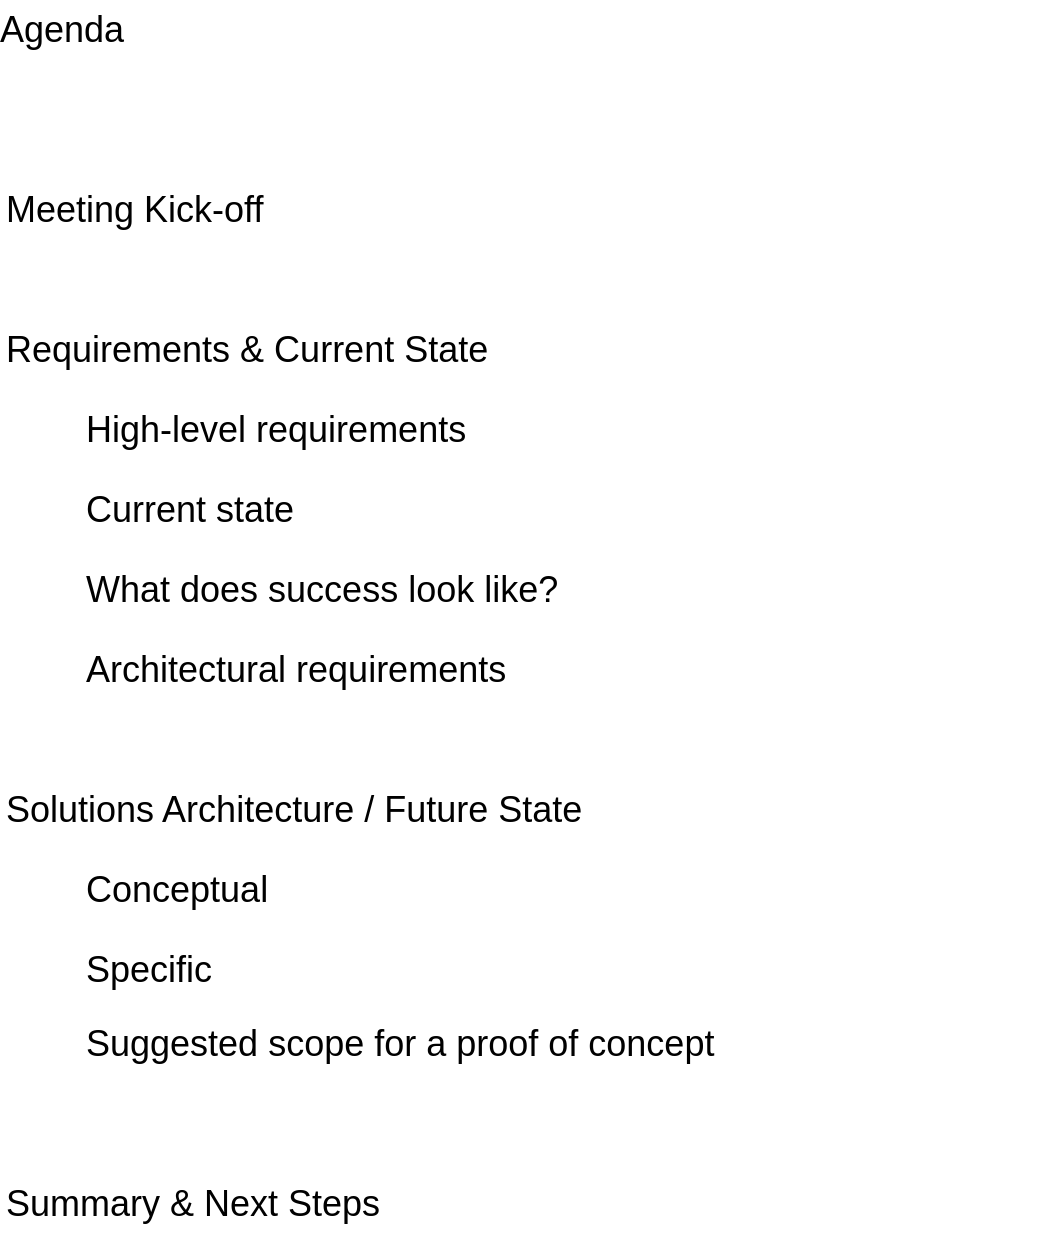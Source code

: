 <mxfile version="20.5.3" type="github" pages="12">
  <diagram id="VjomX15xuYtD5MLgN6QB" name="Agenda">
    <mxGraphModel dx="1076" dy="649" grid="1" gridSize="10" guides="1" tooltips="1" connect="1" arrows="1" fold="1" page="1" pageScale="1" pageWidth="850" pageHeight="1100" math="0" shadow="0">
      <root>
        <mxCell id="0" />
        <mxCell id="1" parent="0" />
        <mxCell id="RGwa3ZNCP71L5T_SxQl2-1" value="Agenda" style="text;html=1;strokeColor=none;fillColor=none;align=center;verticalAlign=middle;whiteSpace=wrap;rounded=0;shadow=0;fontSize=18;" parent="1" vertex="1">
          <mxGeometry x="160" y="120" width="60" height="30" as="geometry" />
        </mxCell>
        <mxCell id="RGwa3ZNCP71L5T_SxQl2-2" value="Meeting Kick-off" style="text;html=1;strokeColor=none;fillColor=none;align=left;verticalAlign=middle;whiteSpace=wrap;rounded=0;shadow=0;fontSize=18;" parent="1" vertex="1">
          <mxGeometry x="160" y="210" width="480" height="30" as="geometry" />
        </mxCell>
        <mxCell id="RGwa3ZNCP71L5T_SxQl2-6" value="Requirements &amp;amp; Current State" style="text;html=1;strokeColor=none;fillColor=none;align=left;verticalAlign=middle;whiteSpace=wrap;rounded=0;shadow=0;fontSize=18;" parent="1" vertex="1">
          <mxGeometry x="160" y="280" width="480" height="30" as="geometry" />
        </mxCell>
        <mxCell id="RGwa3ZNCP71L5T_SxQl2-7" value="Solutions Architecture / Future State" style="text;html=1;strokeColor=none;fillColor=none;align=left;verticalAlign=middle;whiteSpace=wrap;rounded=0;shadow=0;fontSize=18;" parent="1" vertex="1">
          <mxGeometry x="160" y="510" width="480" height="30" as="geometry" />
        </mxCell>
        <mxCell id="RGwa3ZNCP71L5T_SxQl2-8" value="Summary &amp;amp; Next Steps" style="text;html=1;strokeColor=none;fillColor=none;align=left;verticalAlign=middle;whiteSpace=wrap;rounded=0;shadow=0;fontSize=18;" parent="1" vertex="1">
          <mxGeometry x="160" y="707" width="480" height="30" as="geometry" />
        </mxCell>
        <mxCell id="RGwa3ZNCP71L5T_SxQl2-9" value="Conceptual" style="text;html=1;strokeColor=none;fillColor=none;align=left;verticalAlign=middle;whiteSpace=wrap;rounded=0;shadow=0;fontSize=18;" parent="1" vertex="1">
          <mxGeometry x="200" y="550" width="480" height="30" as="geometry" />
        </mxCell>
        <mxCell id="RGwa3ZNCP71L5T_SxQl2-10" value="Specific" style="text;html=1;strokeColor=none;fillColor=none;align=left;verticalAlign=middle;whiteSpace=wrap;rounded=0;shadow=0;fontSize=18;" parent="1" vertex="1">
          <mxGeometry x="200" y="590" width="480" height="30" as="geometry" />
        </mxCell>
        <mxCell id="RGwa3ZNCP71L5T_SxQl2-11" value="High-level requirements" style="text;html=1;strokeColor=none;fillColor=none;align=left;verticalAlign=middle;whiteSpace=wrap;rounded=0;shadow=0;fontSize=18;" parent="1" vertex="1">
          <mxGeometry x="200" y="320" width="480" height="30" as="geometry" />
        </mxCell>
        <mxCell id="RGwa3ZNCP71L5T_SxQl2-12" value="Current state" style="text;html=1;strokeColor=none;fillColor=none;align=left;verticalAlign=middle;whiteSpace=wrap;rounded=0;shadow=0;fontSize=18;" parent="1" vertex="1">
          <mxGeometry x="200" y="360" width="480" height="30" as="geometry" />
        </mxCell>
        <mxCell id="RGwa3ZNCP71L5T_SxQl2-13" value="What does success look like?" style="text;html=1;strokeColor=none;fillColor=none;align=left;verticalAlign=middle;whiteSpace=wrap;rounded=0;shadow=0;fontSize=18;" parent="1" vertex="1">
          <mxGeometry x="200" y="400" width="480" height="30" as="geometry" />
        </mxCell>
        <mxCell id="RGwa3ZNCP71L5T_SxQl2-14" value="Architectural requirements" style="text;html=1;strokeColor=none;fillColor=none;align=left;verticalAlign=middle;whiteSpace=wrap;rounded=0;shadow=0;fontSize=18;" parent="1" vertex="1">
          <mxGeometry x="200" y="440" width="480" height="30" as="geometry" />
        </mxCell>
        <mxCell id="RGwa3ZNCP71L5T_SxQl2-15" value="Suggested scope for a proof of concept" style="text;html=1;strokeColor=none;fillColor=none;align=left;verticalAlign=middle;whiteSpace=wrap;rounded=0;shadow=0;fontSize=18;" parent="1" vertex="1">
          <mxGeometry x="200" y="627" width="480" height="30" as="geometry" />
        </mxCell>
      </root>
    </mxGraphModel>
  </diagram>
  <diagram name="H-L Reqs." id="h9jbHCem-ycJ2uZCTOwV">
    <mxGraphModel dx="1076" dy="649" grid="1" gridSize="10" guides="1" tooltips="1" connect="1" arrows="1" fold="1" page="1" pageScale="1" pageWidth="850" pageHeight="1100" math="0" shadow="0">
      <root>
        <mxCell id="9m_CjEebkvtOnrXl-hu_-0" />
        <mxCell id="9m_CjEebkvtOnrXl-hu_-1" parent="9m_CjEebkvtOnrXl-hu_-0" />
        <mxCell id="AXn1gOnWAieejqgXZwlD-0" value="&lt;h1&gt;High-Level Requirements&lt;/h1&gt;&lt;p&gt;1. &lt;b&gt;Enable third party business analysts to generate and validate reports on AnyCompany data without risk of leakage of PII and customer sensitive data&lt;/b&gt;&lt;/p&gt;&lt;p&gt;1.1 Third party BAs should not have access to PII and customer sensitive data: Required PII/CS datasets need to be processed, scrubbed, to remove PII/CS data from text fields, many of which are free form text such as emails and call logs.&lt;/p&gt;&lt;p&gt;1.2. Third party BAs should not have access to analytics datastores that have PII or customer sensitive data&lt;/p&gt;&lt;p&gt;1.3 Access to the datasets for third party analysis needs to be controlled and monitored&lt;/p&gt;&lt;p&gt;1.4 The data scrubbing process requires AI/ML. The medium-term solution needs to support R&amp;amp;D of AI/ML solutions by AnyCompany.&lt;/p&gt;&lt;p&gt;2. &lt;b&gt;Reduce on-going risk of leakage of PII and customer sensitive data&lt;/b&gt;&lt;/p&gt;&lt;p&gt;2.1 Have in-house team to use scrubbed data, with an option to revert scrubbed data to the original text for debugging and specific analytics&lt;/p&gt;" style="text;html=1;strokeColor=none;fillColor=none;spacing=5;spacingTop=-20;whiteSpace=wrap;overflow=hidden;rounded=0;shadow=0;labelBorderColor=none;fontSize=18;fontColor=#000000;" vertex="1" parent="9m_CjEebkvtOnrXl-hu_-1">
          <mxGeometry x="80" y="120" width="680" height="530" as="geometry" />
        </mxCell>
      </root>
    </mxGraphModel>
  </diagram>
  <diagram id="25lp0CtglmJZi7T5T5F2" name="Current State">
    <mxGraphModel dx="1076" dy="649" grid="1" gridSize="10" guides="1" tooltips="1" connect="1" arrows="1" fold="1" page="1" pageScale="1" pageWidth="850" pageHeight="1100" math="0" shadow="0">
      <root>
        <mxCell id="0" />
        <mxCell id="1" parent="0" />
        <mxCell id="tdIIia4Kc1alCk8GrRuK-1" value="" style="ellipse;whiteSpace=wrap;html=1;aspect=fixed;shadow=0;labelBorderColor=none;strokeColor=#82b366;fontSize=18;fillColor=#d5e8d4;" vertex="1" parent="1">
          <mxGeometry x="970" y="200" width="126" height="126" as="geometry" />
        </mxCell>
        <mxCell id="0dhcSubbFJwOVWDAAFgo-3" value="" style="ellipse;whiteSpace=wrap;html=1;aspect=fixed;shadow=0;labelBorderColor=none;strokeColor=#666666;fontSize=18;fontColor=#333333;fillColor=#f5f5f5;" vertex="1" parent="1">
          <mxGeometry x="970" y="431" width="126" height="126" as="geometry" />
        </mxCell>
        <mxCell id="h1IbnTh46kwvZ-l_5gWV-3" value="Operational Systems" style="swimlane;whiteSpace=wrap;html=1;shadow=0;strokeColor=default;fontSize=18;startSize=40;" parent="1" vertex="1">
          <mxGeometry x="59" y="80" width="180" height="540" as="geometry" />
        </mxCell>
        <mxCell id="gpUl1PO_aZrQJFSE_oQn-3" value="Interactive&lt;br&gt;Call Center" style="rounded=1;whiteSpace=wrap;html=1;shadow=0;strokeColor=default;fontSize=18;" vertex="1" parent="h1IbnTh46kwvZ-l_5gWV-3">
          <mxGeometry x="21" y="80" width="140" height="60" as="geometry" />
        </mxCell>
        <mxCell id="gpUl1PO_aZrQJFSE_oQn-4" value="Email &lt;br&gt;Support" style="rounded=1;whiteSpace=wrap;html=1;shadow=0;strokeColor=default;fontSize=18;" vertex="1" parent="h1IbnTh46kwvZ-l_5gWV-3">
          <mxGeometry x="21" y="180" width="140" height="60" as="geometry" />
        </mxCell>
        <mxCell id="gpUl1PO_aZrQJFSE_oQn-5" value="Text &amp;amp; Chatbot&amp;nbsp;&lt;br&gt;Support" style="rounded=1;whiteSpace=wrap;html=1;shadow=0;strokeColor=default;fontSize=18;" vertex="1" parent="h1IbnTh46kwvZ-l_5gWV-3">
          <mxGeometry x="21" y="280" width="140" height="60" as="geometry" />
        </mxCell>
        <mxCell id="gpUl1PO_aZrQJFSE_oQn-6" value="..." style="rounded=1;whiteSpace=wrap;html=1;shadow=0;strokeColor=default;fontSize=18;" vertex="1" parent="h1IbnTh46kwvZ-l_5gWV-3">
          <mxGeometry x="23" y="426" width="140" height="60" as="geometry" />
        </mxCell>
        <mxCell id="h1IbnTh46kwvZ-l_5gWV-4" value="Analytics Data Stores" style="swimlane;whiteSpace=wrap;html=1;shadow=0;strokeColor=default;fontSize=18;startSize=40;" parent="1" vertex="1">
          <mxGeometry x="520" y="80" width="180" height="540" as="geometry" />
        </mxCell>
        <mxCell id="gpUl1PO_aZrQJFSE_oQn-12" value="" style="shape=cylinder3;whiteSpace=wrap;html=1;boundedLbl=1;backgroundOutline=1;size=15;shadow=0;strokeColor=default;fontSize=18;fontColor=#9933FF;" vertex="1" parent="h1IbnTh46kwvZ-l_5gWV-4">
          <mxGeometry x="20" y="110" width="140" height="140" as="geometry" />
        </mxCell>
        <mxCell id="zf8lR28jDNdzLFkF-36o-1" value="&lt;font color=&quot;#9933ff&quot;&gt;PII/Sensitive&lt;br&gt;&lt;/font&gt;&amp;amp; Ops Data" style="text;html=1;strokeColor=none;fillColor=none;align=center;verticalAlign=middle;whiteSpace=wrap;rounded=0;shadow=0;labelBorderColor=none;fontSize=18;fontColor=#000000;" vertex="1" parent="h1IbnTh46kwvZ-l_5gWV-4">
          <mxGeometry x="20" y="170" width="140" height="30" as="geometry" />
        </mxCell>
        <mxCell id="h1IbnTh46kwvZ-l_5gWV-5" value="In-House &lt;br&gt;BA" style="shape=umlActor;verticalLabelPosition=bottom;verticalAlign=top;html=1;outlineConnect=0;shadow=0;strokeColor=#82b366;fontSize=18;fillColor=#d5e8d4;" parent="1" vertex="1">
          <mxGeometry x="1020" y="210" width="30" height="60" as="geometry" />
        </mxCell>
        <mxCell id="h1IbnTh46kwvZ-l_5gWV-9" value="3rd Party&lt;br&gt;BA" style="shape=umlActor;verticalLabelPosition=bottom;verticalAlign=top;html=1;outlineConnect=0;shadow=0;strokeColor=#666666;fontSize=18;fillColor=#f5f5f5;fontColor=#333333;" parent="1" vertex="1">
          <mxGeometry x="1020" y="447" width="30" height="50" as="geometry" />
        </mxCell>
        <mxCell id="gpUl1PO_aZrQJFSE_oQn-7" value="Data Sets" style="swimlane;whiteSpace=wrap;html=1;shadow=0;strokeColor=default;fontSize=18;startSize=40;" vertex="1" parent="1">
          <mxGeometry x="300" y="80" width="180" height="540" as="geometry" />
        </mxCell>
        <mxCell id="gpUl1PO_aZrQJFSE_oQn-8" value="&lt;font color=&quot;#9933ff&quot;&gt;Call Logs&lt;/font&gt; &amp;amp; Operations Data" style="rounded=1;whiteSpace=wrap;html=1;shadow=0;strokeColor=default;fontSize=18;" vertex="1" parent="gpUl1PO_aZrQJFSE_oQn-7">
          <mxGeometry x="18" y="80" width="140" height="60" as="geometry" />
        </mxCell>
        <mxCell id="gpUl1PO_aZrQJFSE_oQn-9" value="&lt;font color=&quot;#9933ff&quot;&gt;Emails&lt;/font&gt; &amp;amp; Operations Data" style="rounded=1;whiteSpace=wrap;html=1;shadow=0;strokeColor=default;fontSize=18;" vertex="1" parent="gpUl1PO_aZrQJFSE_oQn-7">
          <mxGeometry x="18" y="180" width="140" height="60" as="geometry" />
        </mxCell>
        <mxCell id="gpUl1PO_aZrQJFSE_oQn-10" value="&lt;font color=&quot;#9933ff&quot;&gt;Texts&lt;/font&gt; &amp;amp;&lt;br&gt;Operations Data" style="rounded=1;whiteSpace=wrap;html=1;shadow=0;strokeColor=default;fontSize=18;" vertex="1" parent="gpUl1PO_aZrQJFSE_oQn-7">
          <mxGeometry x="18" y="280" width="140" height="60" as="geometry" />
        </mxCell>
        <mxCell id="gpUl1PO_aZrQJFSE_oQn-11" value="&lt;font color=&quot;#9933ff&quot;&gt;PII/Sensitive&lt;/font&gt; &amp;amp;&lt;br&gt;Operations Data" style="rounded=1;whiteSpace=wrap;html=1;shadow=0;strokeColor=default;fontSize=18;" vertex="1" parent="gpUl1PO_aZrQJFSE_oQn-7">
          <mxGeometry x="20" y="420" width="140" height="60" as="geometry" />
        </mxCell>
        <mxCell id="gpUl1PO_aZrQJFSE_oQn-16" value="Analytics &lt;br&gt;Processes" style="swimlane;whiteSpace=wrap;html=1;shadow=0;strokeColor=default;fontSize=18;startSize=40;" vertex="1" parent="1">
          <mxGeometry x="760" y="80" width="180" height="540" as="geometry" />
        </mxCell>
        <mxCell id="gpUl1PO_aZrQJFSE_oQn-19" value="Business Analytics" style="rounded=1;whiteSpace=wrap;html=1;shadow=0;labelBorderColor=none;strokeColor=default;fontSize=18;fontColor=#000000;" vertex="1" parent="gpUl1PO_aZrQJFSE_oQn-16">
          <mxGeometry x="30" y="150" width="120" height="60" as="geometry" />
        </mxCell>
        <mxCell id="gpUl1PO_aZrQJFSE_oQn-26" value="Analytics&lt;br&gt;Warehouse" style="text;html=1;strokeColor=none;fillColor=none;align=center;verticalAlign=middle;whiteSpace=wrap;rounded=0;shadow=0;labelBorderColor=none;fontSize=18;fontColor=#000000;" vertex="1" parent="1">
          <mxGeometry x="580" y="340" width="60" height="30" as="geometry" />
        </mxCell>
      </root>
    </mxGraphModel>
  </diagram>
  <diagram name="Future State" id="HBv1KzzV3jWL5Cb1V32m">
    <mxGraphModel dx="1076" dy="649" grid="1" gridSize="10" guides="1" tooltips="1" connect="1" arrows="1" fold="1" page="1" pageScale="1" pageWidth="850" pageHeight="1100" math="0" shadow="0">
      <root>
        <mxCell id="hyJC9mIuy3ANaXY3VcQb-0" />
        <mxCell id="hyJC9mIuy3ANaXY3VcQb-1" parent="hyJC9mIuy3ANaXY3VcQb-0" />
        <mxCell id="jfbZeoB1SQRcuPLxXEkU-0" value="" style="ellipse;whiteSpace=wrap;html=1;aspect=fixed;shadow=0;labelBorderColor=none;strokeColor=#82b366;fontSize=18;fillColor=#d5e8d4;" vertex="1" parent="hyJC9mIuy3ANaXY3VcQb-1">
          <mxGeometry x="970" y="200" width="126" height="126" as="geometry" />
        </mxCell>
        <mxCell id="EOGJp4S5Fbets7nDKM-p-0" value="" style="ellipse;whiteSpace=wrap;html=1;aspect=fixed;shadow=0;labelBorderColor=none;strokeColor=#82b366;fontSize=18;fillColor=#d5e8d4;" vertex="1" parent="hyJC9mIuy3ANaXY3VcQb-1">
          <mxGeometry x="970" y="431" width="126" height="126" as="geometry" />
        </mxCell>
        <mxCell id="hyJC9mIuy3ANaXY3VcQb-2" value="Operational Systems" style="swimlane;whiteSpace=wrap;html=1;shadow=0;strokeColor=default;fontSize=18;startSize=40;" vertex="1" parent="hyJC9mIuy3ANaXY3VcQb-1">
          <mxGeometry x="59" y="80" width="180" height="540" as="geometry" />
        </mxCell>
        <mxCell id="hyJC9mIuy3ANaXY3VcQb-3" value="Interactive&lt;br&gt;Call Center" style="rounded=1;whiteSpace=wrap;html=1;shadow=0;strokeColor=default;fontSize=18;" vertex="1" parent="hyJC9mIuy3ANaXY3VcQb-2">
          <mxGeometry x="21" y="80" width="140" height="60" as="geometry" />
        </mxCell>
        <mxCell id="hyJC9mIuy3ANaXY3VcQb-4" value="Email &lt;br&gt;Support" style="rounded=1;whiteSpace=wrap;html=1;shadow=0;strokeColor=default;fontSize=18;" vertex="1" parent="hyJC9mIuy3ANaXY3VcQb-2">
          <mxGeometry x="21" y="180" width="140" height="60" as="geometry" />
        </mxCell>
        <mxCell id="hyJC9mIuy3ANaXY3VcQb-5" value="Text &amp;amp; Chatbot&amp;nbsp;&lt;br&gt;Support" style="rounded=1;whiteSpace=wrap;html=1;shadow=0;strokeColor=default;fontSize=18;" vertex="1" parent="hyJC9mIuy3ANaXY3VcQb-2">
          <mxGeometry x="21" y="280" width="140" height="60" as="geometry" />
        </mxCell>
        <mxCell id="hyJC9mIuy3ANaXY3VcQb-6" value="..." style="rounded=1;whiteSpace=wrap;html=1;shadow=0;strokeColor=default;fontSize=18;" vertex="1" parent="hyJC9mIuy3ANaXY3VcQb-2">
          <mxGeometry x="23" y="426" width="140" height="60" as="geometry" />
        </mxCell>
        <mxCell id="hyJC9mIuy3ANaXY3VcQb-7" value="Analytics Data Stores &amp;amp; Systems" style="swimlane;whiteSpace=wrap;html=1;shadow=0;strokeColor=default;fontSize=18;startSize=40;" vertex="1" parent="hyJC9mIuy3ANaXY3VcQb-1">
          <mxGeometry x="520" y="80" width="180" height="540" as="geometry" />
        </mxCell>
        <mxCell id="0Jkv3jb7glhRKEIvXEkH-0" value="" style="shape=cylinder3;whiteSpace=wrap;html=1;boundedLbl=1;backgroundOutline=1;size=15;shadow=0;fontSize=18;fillColor=#d5e8d4;strokeColor=#82b366;" vertex="1" parent="hyJC9mIuy3ANaXY3VcQb-7">
          <mxGeometry x="20" y="70" width="140" height="140" as="geometry" />
        </mxCell>
        <mxCell id="0Jkv3jb7glhRKEIvXEkH-1" value="Analytics&lt;br&gt;Data Store" style="text;html=1;strokeColor=none;fillColor=none;align=center;verticalAlign=middle;whiteSpace=wrap;rounded=0;shadow=0;labelBorderColor=none;fontSize=18;fontColor=#000000;" vertex="1" parent="hyJC9mIuy3ANaXY3VcQb-7">
          <mxGeometry x="20" y="220" width="130" height="30" as="geometry" />
        </mxCell>
        <mxCell id="O4PE7a0Fi9K-1KhrLcxD-1" value="AI/ML&lt;br&gt;Tools &amp;amp; Infra." style="rounded=1;whiteSpace=wrap;html=1;shadow=0;strokeColor=#82b366;fontSize=18;fillColor=#d5e8d4;" vertex="1" parent="hyJC9mIuy3ANaXY3VcQb-7">
          <mxGeometry x="20" y="349" width="140" height="60" as="geometry" />
        </mxCell>
        <mxCell id="gAzMdX1-zWV9BWONYZ82-0" value="&lt;font color=&quot;#009900&quot;&gt;Scrubbed&lt;/font&gt;&lt;br&gt;&amp;amp; Ops Data" style="text;html=1;strokeColor=none;fillColor=none;align=center;verticalAlign=middle;whiteSpace=wrap;rounded=0;shadow=0;labelBorderColor=none;fontSize=18;fontColor=#000000;" vertex="1" parent="hyJC9mIuy3ANaXY3VcQb-7">
          <mxGeometry x="20" y="125" width="140" height="30" as="geometry" />
        </mxCell>
        <mxCell id="hyJC9mIuy3ANaXY3VcQb-10" value="In-House &lt;br&gt;BA / DS" style="shape=umlActor;verticalLabelPosition=bottom;verticalAlign=top;html=1;outlineConnect=0;shadow=0;strokeColor=#82b366;fontSize=18;fillColor=#d5e8d4;" vertex="1" parent="hyJC9mIuy3ANaXY3VcQb-1">
          <mxGeometry x="1020" y="210" width="30" height="60" as="geometry" />
        </mxCell>
        <mxCell id="hyJC9mIuy3ANaXY3VcQb-11" value="3rd Party&lt;br&gt;BA / DS" style="shape=umlActor;verticalLabelPosition=bottom;verticalAlign=top;html=1;outlineConnect=0;shadow=0;strokeColor=#82b366;fontSize=18;fillColor=#d5e8d4;" vertex="1" parent="hyJC9mIuy3ANaXY3VcQb-1">
          <mxGeometry x="1020" y="447" width="30" height="50" as="geometry" />
        </mxCell>
        <mxCell id="hyJC9mIuy3ANaXY3VcQb-12" value="Data Sets" style="swimlane;whiteSpace=wrap;html=1;shadow=0;strokeColor=default;fontSize=18;startSize=40;" vertex="1" parent="hyJC9mIuy3ANaXY3VcQb-1">
          <mxGeometry x="300" y="80" width="180" height="540" as="geometry" />
        </mxCell>
        <mxCell id="hyJC9mIuy3ANaXY3VcQb-13" value="&lt;font color=&quot;#9933ff&quot;&gt;Call Logs&lt;/font&gt; &amp;amp; Operations Data" style="rounded=1;whiteSpace=wrap;html=1;shadow=0;strokeColor=default;fontSize=18;" vertex="1" parent="hyJC9mIuy3ANaXY3VcQb-12">
          <mxGeometry x="18" y="80" width="140" height="60" as="geometry" />
        </mxCell>
        <mxCell id="hyJC9mIuy3ANaXY3VcQb-14" value="&lt;font color=&quot;#9933ff&quot;&gt;Emails&lt;/font&gt; &amp;amp; Operations Data" style="rounded=1;whiteSpace=wrap;html=1;shadow=0;strokeColor=default;fontSize=18;" vertex="1" parent="hyJC9mIuy3ANaXY3VcQb-12">
          <mxGeometry x="18" y="180" width="140" height="60" as="geometry" />
        </mxCell>
        <mxCell id="hyJC9mIuy3ANaXY3VcQb-15" value="&lt;font color=&quot;#9933ff&quot;&gt;Texts&lt;/font&gt; &amp;amp;&lt;br&gt;Operations Data" style="rounded=1;whiteSpace=wrap;html=1;shadow=0;strokeColor=default;fontSize=18;" vertex="1" parent="hyJC9mIuy3ANaXY3VcQb-12">
          <mxGeometry x="18" y="280" width="140" height="60" as="geometry" />
        </mxCell>
        <mxCell id="hyJC9mIuy3ANaXY3VcQb-16" value="&lt;font color=&quot;#9933ff&quot;&gt;PII/Sensitive&lt;/font&gt; &amp;amp;&lt;br&gt;Operations Data" style="rounded=1;whiteSpace=wrap;html=1;shadow=0;strokeColor=default;fontSize=18;" vertex="1" parent="hyJC9mIuy3ANaXY3VcQb-12">
          <mxGeometry x="20" y="420" width="140" height="60" as="geometry" />
        </mxCell>
        <mxCell id="hyJC9mIuy3ANaXY3VcQb-17" value="Analytics &lt;br&gt;Processes" style="swimlane;whiteSpace=wrap;html=1;shadow=0;strokeColor=default;fontSize=18;startSize=40;" vertex="1" parent="hyJC9mIuy3ANaXY3VcQb-1">
          <mxGeometry x="760" y="80" width="180" height="540" as="geometry" />
        </mxCell>
        <mxCell id="hyJC9mIuy3ANaXY3VcQb-19" value="Business Analytics" style="rounded=1;whiteSpace=wrap;html=1;shadow=0;labelBorderColor=none;strokeColor=#82b366;fontSize=18;fillColor=#d5e8d4;" vertex="1" parent="hyJC9mIuy3ANaXY3VcQb-17">
          <mxGeometry x="30" y="120" width="120" height="60" as="geometry" />
        </mxCell>
        <mxCell id="hyJC9mIuy3ANaXY3VcQb-21" value="AI/ML" style="rounded=1;whiteSpace=wrap;html=1;shadow=0;labelBorderColor=none;strokeColor=#82b366;fontSize=18;fillColor=#d5e8d4;" vertex="1" parent="hyJC9mIuy3ANaXY3VcQb-17">
          <mxGeometry x="30" y="349" width="120" height="60" as="geometry" />
        </mxCell>
      </root>
    </mxGraphModel>
  </diagram>
  <diagram id="fh6pX0H431qZWD7UBe4o" name="Functional Reqs.">
    <mxGraphModel dx="1076" dy="649" grid="1" gridSize="10" guides="1" tooltips="1" connect="1" arrows="1" fold="1" page="1" pageScale="1" pageWidth="850" pageHeight="1100" math="0" shadow="0">
      <root>
        <mxCell id="0" />
        <mxCell id="1" parent="0" />
        <mxCell id="u4hqZSF4Cvs4WBXSq2FB-4" style="edgeStyle=orthogonalEdgeStyle;rounded=0;orthogonalLoop=1;jettySize=auto;html=1;exitX=1;exitY=0.5;exitDx=0;exitDy=0;fontSize=18;fontColor=#000000;" edge="1" parent="1" source="biFjLUMGbpg6rF05HD9G-1" target="u4hqZSF4Cvs4WBXSq2FB-2">
          <mxGeometry relative="1" as="geometry" />
        </mxCell>
        <mxCell id="biFjLUMGbpg6rF05HD9G-1" value="Scrubber" style="ellipse;whiteSpace=wrap;html=1;fillColor=#fff2cc;strokeColor=#d6b656;" parent="1" vertex="1">
          <mxGeometry x="265" y="300" width="160" height="80" as="geometry" />
        </mxCell>
        <mxCell id="biFjLUMGbpg6rF05HD9G-2" value="Performance&lt;br&gt;Efficiency" style="ellipse;whiteSpace=wrap;html=1;" parent="1" vertex="1">
          <mxGeometry x="410" y="120" width="120" height="80" as="geometry" />
        </mxCell>
        <mxCell id="biFjLUMGbpg6rF05HD9G-4" value="Cost&lt;br&gt;Optimization" style="ellipse;whiteSpace=wrap;html=1;" parent="1" vertex="1">
          <mxGeometry x="90" y="130" width="120" height="80" as="geometry" />
        </mxCell>
        <mxCell id="biFjLUMGbpg6rF05HD9G-5" value="" style="endArrow=none;html=1;rounded=0;entryX=0.5;entryY=1;entryDx=0;entryDy=0;exitX=0;exitY=0;exitDx=0;exitDy=0;dashed=1;" parent="1" source="biFjLUMGbpg6rF05HD9G-1" target="biFjLUMGbpg6rF05HD9G-4" edge="1">
          <mxGeometry width="50" height="50" relative="1" as="geometry">
            <mxPoint x="302.574" y="171.716" as="sourcePoint" />
            <mxPoint x="171" y="260" as="targetPoint" />
          </mxGeometry>
        </mxCell>
        <mxCell id="DzykFqKgfEABbtOcEbP5-6" value="Functionality" style="ellipse;whiteSpace=wrap;html=1;" parent="1" vertex="1">
          <mxGeometry x="285" y="480" width="120" height="80" as="geometry" />
        </mxCell>
        <mxCell id="DzykFqKgfEABbtOcEbP5-7" value="Operational&lt;br&gt;Excellence" style="ellipse;whiteSpace=wrap;html=1;" parent="1" vertex="1">
          <mxGeometry x="80" y="480" width="120" height="80" as="geometry" />
        </mxCell>
        <mxCell id="DzykFqKgfEABbtOcEbP5-9" value="" style="endArrow=none;html=1;rounded=0;entryX=0.5;entryY=0;entryDx=0;entryDy=0;exitX=0.5;exitY=1;exitDx=0;exitDy=0;dashed=1;" parent="1" source="biFjLUMGbpg6rF05HD9G-1" target="DzykFqKgfEABbtOcEbP5-6" edge="1">
          <mxGeometry width="50" height="50" relative="1" as="geometry">
            <mxPoint x="251" y="350" as="sourcePoint" />
            <mxPoint x="181" y="520" as="targetPoint" />
          </mxGeometry>
        </mxCell>
        <mxCell id="DzykFqKgfEABbtOcEbP5-20" value="Reliability" style="ellipse;whiteSpace=wrap;html=1;" parent="1" vertex="1">
          <mxGeometry x="250" y="120" width="120" height="80" as="geometry" />
        </mxCell>
        <mxCell id="DzykFqKgfEABbtOcEbP5-21" value="Sustainability" style="ellipse;whiteSpace=wrap;html=1;" parent="1" vertex="1">
          <mxGeometry x="570" y="120" width="120" height="80" as="geometry" />
        </mxCell>
        <mxCell id="DzykFqKgfEABbtOcEbP5-22" value="Actor" style="shape=umlActor;verticalLabelPosition=bottom;verticalAlign=top;html=1;outlineConnect=0;" parent="1" vertex="1">
          <mxGeometry x="750" y="250" width="30" height="60" as="geometry" />
        </mxCell>
        <mxCell id="DzykFqKgfEABbtOcEbP5-23" value="Actor" style="shape=umlActor;verticalLabelPosition=bottom;verticalAlign=top;html=1;outlineConnect=0;" parent="1" vertex="1">
          <mxGeometry x="750" y="395" width="30" height="60" as="geometry" />
        </mxCell>
        <mxCell id="u4hqZSF4Cvs4WBXSq2FB-6" style="edgeStyle=orthogonalEdgeStyle;rounded=0;orthogonalLoop=1;jettySize=auto;html=1;entryX=0;entryY=0.5;entryDx=0;entryDy=0;fontSize=18;fontColor=#000000;" edge="1" parent="1" source="u4hqZSF4Cvs4WBXSq2FB-1" target="biFjLUMGbpg6rF05HD9G-1">
          <mxGeometry relative="1" as="geometry" />
        </mxCell>
        <mxCell id="u4hqZSF4Cvs4WBXSq2FB-1" value="" style="shape=cylinder3;whiteSpace=wrap;html=1;boundedLbl=1;backgroundOutline=1;size=15;shadow=0;labelBorderColor=none;strokeColor=default;fontSize=18;fontColor=#000000;" vertex="1" parent="1">
          <mxGeometry x="80" y="285" width="110" height="110" as="geometry" />
        </mxCell>
        <mxCell id="u4hqZSF4Cvs4WBXSq2FB-2" value="" style="shape=cylinder3;whiteSpace=wrap;html=1;boundedLbl=1;backgroundOutline=1;size=15;shadow=0;labelBorderColor=none;strokeColor=#82b366;fontSize=18;fillColor=#d5e8d4;" vertex="1" parent="1">
          <mxGeometry x="500" y="285" width="110" height="110" as="geometry" />
        </mxCell>
        <mxCell id="DKrDCEWhjGS1w0NgW3E9-1" value="Security" style="ellipse;whiteSpace=wrap;html=1;" vertex="1" parent="1">
          <mxGeometry x="480" y="480" width="120" height="80" as="geometry" />
        </mxCell>
      </root>
    </mxGraphModel>
  </diagram>
  <diagram name="Non Func. Reqs." id="yX5xpPKX2TFeQkWrZxYQ">
    <mxGraphModel dx="1076" dy="649" grid="1" gridSize="10" guides="1" tooltips="1" connect="1" arrows="1" fold="1" page="1" pageScale="1" pageWidth="850" pageHeight="1100" math="0" shadow="0">
      <root>
        <mxCell id="hKUapLD3Pjbxjj1mFjU8-0" />
        <mxCell id="hKUapLD3Pjbxjj1mFjU8-1" parent="hKUapLD3Pjbxjj1mFjU8-0" />
        <mxCell id="hKUapLD3Pjbxjj1mFjU8-2" value="Anonymize" style="ellipse;whiteSpace=wrap;html=1;fillColor=#fff2cc;strokeColor=#d6b656;" parent="hKUapLD3Pjbxjj1mFjU8-1" vertex="1">
          <mxGeometry x="265" y="300" width="160" height="80" as="geometry" />
        </mxCell>
        <mxCell id="hKUapLD3Pjbxjj1mFjU8-3" value="Performance&lt;br&gt;Efficiency" style="ellipse;whiteSpace=wrap;html=1;" parent="hKUapLD3Pjbxjj1mFjU8-1" vertex="1">
          <mxGeometry x="410" y="120" width="120" height="80" as="geometry" />
        </mxCell>
        <mxCell id="hKUapLD3Pjbxjj1mFjU8-4" value="Cost&lt;br&gt;Optimization" style="ellipse;whiteSpace=wrap;html=1;" parent="hKUapLD3Pjbxjj1mFjU8-1" vertex="1">
          <mxGeometry x="90" y="130" width="120" height="80" as="geometry" />
        </mxCell>
        <mxCell id="hKUapLD3Pjbxjj1mFjU8-5" value="" style="endArrow=none;html=1;rounded=0;entryX=0.5;entryY=1;entryDx=0;entryDy=0;exitX=0;exitY=0;exitDx=0;exitDy=0;dashed=1;" parent="hKUapLD3Pjbxjj1mFjU8-1" source="hKUapLD3Pjbxjj1mFjU8-2" target="hKUapLD3Pjbxjj1mFjU8-4" edge="1">
          <mxGeometry width="50" height="50" relative="1" as="geometry">
            <mxPoint x="302.574" y="171.716" as="sourcePoint" />
            <mxPoint x="171" y="260" as="targetPoint" />
          </mxGeometry>
        </mxCell>
        <mxCell id="hKUapLD3Pjbxjj1mFjU8-6" value="Analytics" style="ellipse;whiteSpace=wrap;html=1;fillColor=#dae8fc;strokeColor=#6c8ebf;" parent="hKUapLD3Pjbxjj1mFjU8-1" vertex="1">
          <mxGeometry x="500" y="470" width="160" height="80" as="geometry" />
        </mxCell>
        <mxCell id="hKUapLD3Pjbxjj1mFjU8-7" value="(Sanitized)&lt;br&gt;Analytics&lt;br&gt;Data Store" style="ellipse;whiteSpace=wrap;html=1;fillColor=#fff2cc;strokeColor=#d6b656;" parent="hKUapLD3Pjbxjj1mFjU8-1" vertex="1">
          <mxGeometry x="490" y="300" width="160" height="80" as="geometry" />
        </mxCell>
        <mxCell id="hKUapLD3Pjbxjj1mFjU8-8" value="Security" style="ellipse;whiteSpace=wrap;html=1;" parent="hKUapLD3Pjbxjj1mFjU8-1" vertex="1">
          <mxGeometry x="285" y="480" width="120" height="80" as="geometry" />
        </mxCell>
        <mxCell id="hKUapLD3Pjbxjj1mFjU8-9" value="Operational&lt;br&gt;Excellence" style="ellipse;whiteSpace=wrap;html=1;" parent="hKUapLD3Pjbxjj1mFjU8-1" vertex="1">
          <mxGeometry x="80" y="480" width="120" height="80" as="geometry" />
        </mxCell>
        <mxCell id="hKUapLD3Pjbxjj1mFjU8-10" value="Operations&lt;br&gt;Data" style="ellipse;whiteSpace=wrap;html=1;fillColor=#fff2cc;strokeColor=#d6b656;" parent="hKUapLD3Pjbxjj1mFjU8-1" vertex="1">
          <mxGeometry x="31" y="300" width="160" height="80" as="geometry" />
        </mxCell>
        <mxCell id="hKUapLD3Pjbxjj1mFjU8-11" value="" style="endArrow=none;html=1;rounded=0;entryX=0.5;entryY=0;entryDx=0;entryDy=0;exitX=0.5;exitY=1;exitDx=0;exitDy=0;dashed=1;" parent="hKUapLD3Pjbxjj1mFjU8-1" source="hKUapLD3Pjbxjj1mFjU8-2" target="hKUapLD3Pjbxjj1mFjU8-8" edge="1">
          <mxGeometry width="50" height="50" relative="1" as="geometry">
            <mxPoint x="251" y="350" as="sourcePoint" />
            <mxPoint x="181" y="520" as="targetPoint" />
          </mxGeometry>
        </mxCell>
        <mxCell id="hKUapLD3Pjbxjj1mFjU8-12" value="" style="endArrow=none;html=1;rounded=0;entryX=0;entryY=0.5;entryDx=0;entryDy=0;" parent="hKUapLD3Pjbxjj1mFjU8-1" target="hKUapLD3Pjbxjj1mFjU8-7" edge="1">
          <mxGeometry width="50" height="50" relative="1" as="geometry">
            <mxPoint x="425" y="340" as="sourcePoint" />
            <mxPoint x="475" y="290" as="targetPoint" />
          </mxGeometry>
        </mxCell>
        <mxCell id="hKUapLD3Pjbxjj1mFjU8-13" value="" style="endArrow=none;html=1;rounded=0;exitX=1;exitY=0.5;exitDx=0;exitDy=0;entryX=0;entryY=0.5;entryDx=0;entryDy=0;" parent="hKUapLD3Pjbxjj1mFjU8-1" source="hKUapLD3Pjbxjj1mFjU8-10" target="hKUapLD3Pjbxjj1mFjU8-2" edge="1">
          <mxGeometry width="50" height="50" relative="1" as="geometry">
            <mxPoint x="370" y="410" as="sourcePoint" />
            <mxPoint x="270" y="340" as="targetPoint" />
          </mxGeometry>
        </mxCell>
        <mxCell id="hKUapLD3Pjbxjj1mFjU8-14" value="Reliability" style="ellipse;whiteSpace=wrap;html=1;" parent="hKUapLD3Pjbxjj1mFjU8-1" vertex="1">
          <mxGeometry x="250" y="120" width="120" height="80" as="geometry" />
        </mxCell>
        <mxCell id="hKUapLD3Pjbxjj1mFjU8-15" value="Sustainability" style="ellipse;whiteSpace=wrap;html=1;" parent="hKUapLD3Pjbxjj1mFjU8-1" vertex="1">
          <mxGeometry x="570" y="120" width="120" height="80" as="geometry" />
        </mxCell>
        <mxCell id="hKUapLD3Pjbxjj1mFjU8-16" value="Actor" style="shape=umlActor;verticalLabelPosition=bottom;verticalAlign=top;html=1;outlineConnect=0;" parent="hKUapLD3Pjbxjj1mFjU8-1" vertex="1">
          <mxGeometry x="700" y="350" width="30" height="60" as="geometry" />
        </mxCell>
        <mxCell id="hKUapLD3Pjbxjj1mFjU8-17" value="Actor" style="shape=umlActor;verticalLabelPosition=bottom;verticalAlign=top;html=1;outlineConnect=0;" parent="hKUapLD3Pjbxjj1mFjU8-1" vertex="1">
          <mxGeometry x="750" y="390" width="30" height="60" as="geometry" />
        </mxCell>
      </root>
    </mxGraphModel>
  </diagram>
  <diagram name="Data Scrubbing" id="U5oCiPYMo4C-_qP5Ro2j">
    <mxGraphModel dx="1435" dy="865" grid="1" gridSize="10" guides="1" tooltips="1" connect="1" arrows="1" fold="1" page="1" pageScale="1" pageWidth="850" pageHeight="1100" math="0" shadow="0">
      <root>
        <mxCell id="vECQrhH6S6L_jKQsrYaC-0" />
        <mxCell id="vECQrhH6S6L_jKQsrYaC-1" parent="vECQrhH6S6L_jKQsrYaC-0" />
        <mxCell id="WoJVJzB--j_4nprUgPEj-0" value="" style="rounded=1;whiteSpace=wrap;html=1;shadow=0;labelBorderColor=none;strokeColor=default;fontSize=18;fontColor=#000000;" vertex="1" parent="vECQrhH6S6L_jKQsrYaC-1">
          <mxGeometry x="1074" y="162" width="201" height="552" as="geometry" />
        </mxCell>
        <mxCell id="WoJVJzB--j_4nprUgPEj-1" value="" style="rounded=1;whiteSpace=wrap;html=1;shadow=0;labelBorderColor=none;strokeColor=default;fontSize=18;fontColor=#000000;" vertex="1" parent="vECQrhH6S6L_jKQsrYaC-1">
          <mxGeometry x="654" y="474" width="410" height="240" as="geometry" />
        </mxCell>
        <mxCell id="WoJVJzB--j_4nprUgPEj-2" value="" style="rounded=1;whiteSpace=wrap;html=1;shadow=0;labelBorderColor=none;strokeColor=default;fontSize=18;fontColor=#000000;" vertex="1" parent="vECQrhH6S6L_jKQsrYaC-1">
          <mxGeometry x="654" y="160" width="410" height="304" as="geometry" />
        </mxCell>
        <mxCell id="WoJVJzB--j_4nprUgPEj-3" value="" style="rounded=1;whiteSpace=wrap;html=1;shadow=0;labelBorderColor=none;strokeColor=default;fontSize=18;fontColor=#000000;" vertex="1" parent="vECQrhH6S6L_jKQsrYaC-1">
          <mxGeometry x="443" y="162" width="201" height="552" as="geometry" />
        </mxCell>
        <mxCell id="vECQrhH6S6L_jKQsrYaC-15" value="Data Sets" style="swimlane;whiteSpace=wrap;html=1;shadow=0;strokeColor=default;fontSize=18;startSize=40;" vertex="1" parent="vECQrhH6S6L_jKQsrYaC-1">
          <mxGeometry x="80" y="80" width="180" height="380" as="geometry" />
        </mxCell>
        <mxCell id="vECQrhH6S6L_jKQsrYaC-16" value="&lt;font color=&quot;#9933ff&quot;&gt;Call Logs&lt;/font&gt; &amp;amp; Operations Data" style="rounded=1;whiteSpace=wrap;html=1;shadow=0;strokeColor=default;fontSize=18;" vertex="1" parent="vECQrhH6S6L_jKQsrYaC-15">
          <mxGeometry x="18" y="60" width="140" height="60" as="geometry" />
        </mxCell>
        <mxCell id="vECQrhH6S6L_jKQsrYaC-17" value="&lt;font color=&quot;#9933ff&quot;&gt;Emails&lt;/font&gt; &amp;amp; Operations Data" style="rounded=1;whiteSpace=wrap;html=1;shadow=0;strokeColor=default;fontSize=18;" vertex="1" parent="vECQrhH6S6L_jKQsrYaC-15">
          <mxGeometry x="18" y="140" width="140" height="60" as="geometry" />
        </mxCell>
        <mxCell id="vECQrhH6S6L_jKQsrYaC-18" value="&lt;font color=&quot;#9933ff&quot;&gt;&lt;span style=&quot;caret-color: rgb(153, 51, 255);&quot;&gt;...&lt;/span&gt;&lt;/font&gt;" style="rounded=1;whiteSpace=wrap;html=1;shadow=0;strokeColor=default;fontSize=18;" vertex="1" parent="vECQrhH6S6L_jKQsrYaC-15">
          <mxGeometry x="18" y="220" width="140" height="60" as="geometry" />
        </mxCell>
        <mxCell id="vECQrhH6S6L_jKQsrYaC-19" value="&lt;font color=&quot;#9933ff&quot;&gt;PII/Sensitive&lt;/font&gt; &amp;amp;&lt;br&gt;Operations Data" style="rounded=1;whiteSpace=wrap;html=1;shadow=0;strokeColor=default;fontSize=18;" vertex="1" parent="vECQrhH6S6L_jKQsrYaC-15">
          <mxGeometry x="20" y="300" width="140" height="60" as="geometry" />
        </mxCell>
        <mxCell id="b8GQMUXerxtxGoJxNrRM-4" value="&lt;font color=&quot;#000000&quot;&gt;In-house&lt;br&gt;BA&lt;/font&gt;" style="shape=umlActor;verticalLabelPosition=bottom;verticalAlign=top;html=1;outlineConnect=0;shadow=0;labelBorderColor=none;strokeColor=default;fontSize=18;fontColor=#9933FF;" vertex="1" parent="vECQrhH6S6L_jKQsrYaC-1">
          <mxGeometry x="140" y="514" width="30" height="60" as="geometry" />
        </mxCell>
        <mxCell id="vECQrhH6S6L_jKQsrYaC-8" value="" style="shape=cylinder3;whiteSpace=wrap;html=1;boundedLbl=1;backgroundOutline=1;size=15;shadow=0;strokeColor=#82b366;fontSize=18;fillColor=#d5e8d4;" vertex="1" parent="vECQrhH6S6L_jKQsrYaC-1">
          <mxGeometry x="1104.5" y="260" width="140" height="140" as="geometry" />
        </mxCell>
        <mxCell id="vECQrhH6S6L_jKQsrYaC-9" value="&lt;b&gt;Analytics&lt;br&gt;Data Store&lt;/b&gt;" style="text;html=1;strokeColor=none;fillColor=none;align=center;verticalAlign=middle;whiteSpace=wrap;rounded=0;shadow=0;labelBorderColor=none;fontSize=18;fontColor=#000000;" vertex="1" parent="vECQrhH6S6L_jKQsrYaC-1">
          <mxGeometry x="1114.5" y="660" width="120" height="30" as="geometry" />
        </mxCell>
        <mxCell id="vECQrhH6S6L_jKQsrYaC-12" value="&lt;font color=&quot;#009900&quot;&gt;Scrubbed&lt;/font&gt;&lt;br&gt;&amp;amp; Ops Data" style="text;html=1;strokeColor=none;fillColor=none;align=center;verticalAlign=middle;whiteSpace=wrap;rounded=0;shadow=0;labelBorderColor=none;fontSize=18;fontColor=#000000;" vertex="1" parent="vECQrhH6S6L_jKQsrYaC-1">
          <mxGeometry x="1104.5" y="315" width="140" height="30" as="geometry" />
        </mxCell>
        <mxCell id="Kq4Q_HxL_EDb6amXsnjC-2" value="&lt;b&gt;ETL&lt;/b&gt;" style="rounded=1;whiteSpace=wrap;html=1;shadow=0;labelBorderColor=none;strokeColor=default;fontSize=18;fontColor=#000000;" vertex="1" parent="vECQrhH6S6L_jKQsrYaC-1">
          <mxGeometry x="300" y="80" width="80" height="380" as="geometry" />
        </mxCell>
        <mxCell id="Ud3gxGJe9PFryMNVVnPc-3" value="" style="endArrow=classic;html=1;rounded=0;fontSize=18;fontColor=#000000;exitX=1.025;exitY=0.108;exitDx=0;exitDy=0;exitPerimeter=0;entryX=0.5;entryY=0;entryDx=0;entryDy=0;entryPerimeter=0;" edge="1" parent="vECQrhH6S6L_jKQsrYaC-1" source="Kq4Q_HxL_EDb6amXsnjC-2" target="vECQrhH6S6L_jKQsrYaC-8">
          <mxGeometry width="50" height="50" relative="1" as="geometry">
            <mxPoint x="540" y="370" as="sourcePoint" />
            <mxPoint x="590" y="320" as="targetPoint" />
            <Array as="points">
              <mxPoint x="1175" y="120" />
            </Array>
          </mxGeometry>
        </mxCell>
        <mxCell id="Ud3gxGJe9PFryMNVVnPc-4" value="Operations Data" style="text;html=1;strokeColor=none;fillColor=none;align=center;verticalAlign=middle;whiteSpace=wrap;rounded=0;shadow=0;labelBorderColor=none;fontSize=18;fontColor=#000000;" vertex="1" parent="vECQrhH6S6L_jKQsrYaC-1">
          <mxGeometry x="660" y="80" width="190" height="30" as="geometry" />
        </mxCell>
        <mxCell id="Ud3gxGJe9PFryMNVVnPc-5" value="" style="endArrow=classic;html=1;rounded=0;fontSize=18;fontColor=#000000;entryX=0;entryY=0.5;entryDx=0;entryDy=0;" edge="1" parent="vECQrhH6S6L_jKQsrYaC-1">
          <mxGeometry width="50" height="50" relative="1" as="geometry">
            <mxPoint x="380" y="310" as="sourcePoint" />
            <mxPoint x="440" y="310" as="targetPoint" />
          </mxGeometry>
        </mxCell>
        <mxCell id="Ud3gxGJe9PFryMNVVnPc-6" value="&lt;b&gt;Debug,&lt;br&gt;Reports,&lt;br&gt;...&lt;/b&gt;" style="rounded=1;whiteSpace=wrap;html=1;shadow=0;labelBorderColor=none;strokeColor=default;fontSize=18;fontColor=#000000;" vertex="1" parent="vECQrhH6S6L_jKQsrYaC-1">
          <mxGeometry x="300" y="490" width="80" height="150" as="geometry" />
        </mxCell>
        <mxCell id="Ud3gxGJe9PFryMNVVnPc-7" value="&lt;font color=&quot;#9933ff&quot;&gt;PII/Sensitive&lt;/font&gt;" style="text;html=1;strokeColor=none;fillColor=none;align=center;verticalAlign=middle;whiteSpace=wrap;rounded=0;shadow=0;labelBorderColor=none;fontSize=18;fontColor=#000000;" vertex="1" parent="vECQrhH6S6L_jKQsrYaC-1">
          <mxGeometry x="350" y="310" width="120" height="30" as="geometry" />
        </mxCell>
        <mxCell id="5plJ2uATQPgv5vO-h2zq-0" value="" style="endArrow=classic;html=1;rounded=0;fontSize=18;fontColor=#000000;entryX=0;entryY=0.5;entryDx=0;entryDy=0;" edge="1" parent="vECQrhH6S6L_jKQsrYaC-1">
          <mxGeometry width="50" height="50" relative="1" as="geometry">
            <mxPoint x="380" y="540" as="sourcePoint" />
            <mxPoint x="450" y="540" as="targetPoint" />
          </mxGeometry>
        </mxCell>
        <mxCell id="5plJ2uATQPgv5vO-h2zq-1" value="&lt;font color=&quot;#009900&quot;&gt;Scrubbed&lt;/font&gt;" style="text;html=1;strokeColor=none;fillColor=none;align=center;verticalAlign=middle;whiteSpace=wrap;rounded=0;shadow=0;labelBorderColor=none;fontSize=18;fontColor=#000000;" vertex="1" parent="vECQrhH6S6L_jKQsrYaC-1">
          <mxGeometry x="350" y="510" width="120" height="30" as="geometry" />
        </mxCell>
        <mxCell id="5plJ2uATQPgv5vO-h2zq-2" value="&lt;font color=&quot;#9933ff&quot;&gt;PII/Sensitive&lt;/font&gt;" style="text;html=1;strokeColor=none;fillColor=none;align=center;verticalAlign=middle;whiteSpace=wrap;rounded=0;shadow=0;labelBorderColor=none;fontSize=18;fontColor=#000000;" vertex="1" parent="vECQrhH6S6L_jKQsrYaC-1">
          <mxGeometry x="350" y="600" width="120" height="30" as="geometry" />
        </mxCell>
        <mxCell id="5plJ2uATQPgv5vO-h2zq-3" value="" style="endArrow=classic;html=1;rounded=0;fontSize=18;fontColor=#000000;entryX=0.25;entryY=0;entryDx=0;entryDy=0;exitX=0.75;exitY=0;exitDx=0;exitDy=0;" edge="1" parent="vECQrhH6S6L_jKQsrYaC-1" source="5plJ2uATQPgv5vO-h2zq-2" target="5plJ2uATQPgv5vO-h2zq-2">
          <mxGeometry width="50" height="50" relative="1" as="geometry">
            <mxPoint x="560" y="370" as="sourcePoint" />
            <mxPoint x="610" y="320" as="targetPoint" />
          </mxGeometry>
        </mxCell>
        <mxCell id="WoJVJzB--j_4nprUgPEj-4" value="&lt;b&gt;Secure, Highly Available Interfaces&lt;/b&gt;" style="text;html=1;strokeColor=none;fillColor=none;align=center;verticalAlign=middle;whiteSpace=wrap;rounded=0;shadow=0;labelBorderColor=none;fontSize=18;fontColor=#000000;" vertex="1" parent="vECQrhH6S6L_jKQsrYaC-1">
          <mxGeometry x="448.5" y="200" width="190" height="30" as="geometry" />
        </mxCell>
        <mxCell id="WoJVJzB--j_4nprUgPEj-5" value="&lt;b&gt;Scrub Data&lt;/b&gt;" style="text;html=1;strokeColor=none;fillColor=none;align=center;verticalAlign=middle;whiteSpace=wrap;rounded=0;shadow=0;labelBorderColor=none;fontSize=18;fontColor=#000000;" vertex="1" parent="vECQrhH6S6L_jKQsrYaC-1">
          <mxGeometry x="764" y="190" width="190" height="30" as="geometry" />
        </mxCell>
        <mxCell id="HjNYrEMp7qiQDzvC1vbF-0" value="&lt;b&gt;Revert Data&lt;/b&gt;" style="text;html=1;strokeColor=none;fillColor=none;align=center;verticalAlign=middle;whiteSpace=wrap;rounded=0;shadow=0;labelBorderColor=none;fontSize=18;fontColor=#000000;" vertex="1" parent="vECQrhH6S6L_jKQsrYaC-1">
          <mxGeometry x="764" y="670" width="190" height="30" as="geometry" />
        </mxCell>
        <mxCell id="sCKVypPQqQM7mhlRXmda-0" value="Batch" style="rounded=1;whiteSpace=wrap;html=1;shadow=0;labelBorderColor=none;strokeColor=default;fontSize=18;fontColor=#000000;" vertex="1" parent="vECQrhH6S6L_jKQsrYaC-1">
          <mxGeometry x="483.5" y="480" width="120" height="60" as="geometry" />
        </mxCell>
        <mxCell id="sCKVypPQqQM7mhlRXmda-1" value="Request / Response" style="rounded=1;whiteSpace=wrap;html=1;shadow=0;labelBorderColor=none;strokeColor=default;fontSize=18;fontColor=#000000;" vertex="1" parent="vECQrhH6S6L_jKQsrYaC-1">
          <mxGeometry x="490" y="370" width="120" height="60" as="geometry" />
        </mxCell>
        <mxCell id="sCKVypPQqQM7mhlRXmda-2" value="Detect PII/Sensitive" style="rounded=1;whiteSpace=wrap;html=1;shadow=0;labelBorderColor=none;strokeColor=default;fontSize=18;fontColor=#000000;" vertex="1" parent="vECQrhH6S6L_jKQsrYaC-1">
          <mxGeometry x="710" y="270" width="120" height="60" as="geometry" />
        </mxCell>
        <mxCell id="sCKVypPQqQM7mhlRXmda-3" value="Replace PII/Sensitive" style="rounded=1;whiteSpace=wrap;html=1;shadow=0;labelBorderColor=none;strokeColor=default;fontSize=18;fontColor=#000000;" vertex="1" parent="vECQrhH6S6L_jKQsrYaC-1">
          <mxGeometry x="880" y="270" width="120" height="60" as="geometry" />
        </mxCell>
        <mxCell id="sCKVypPQqQM7mhlRXmda-4" value="Store Changes" style="rounded=1;whiteSpace=wrap;html=1;shadow=0;labelBorderColor=none;strokeColor=default;fontSize=18;fontColor=#000000;" vertex="1" parent="vECQrhH6S6L_jKQsrYaC-1">
          <mxGeometry x="800" y="370" width="120" height="60" as="geometry" />
        </mxCell>
        <mxCell id="sCKVypPQqQM7mhlRXmda-5" value="Retrieve Changes" style="rounded=1;whiteSpace=wrap;html=1;shadow=0;labelBorderColor=none;strokeColor=default;fontSize=18;fontColor=#000000;" vertex="1" parent="vECQrhH6S6L_jKQsrYaC-1">
          <mxGeometry x="799" y="500" width="120" height="60" as="geometry" />
        </mxCell>
        <mxCell id="sCKVypPQqQM7mhlRXmda-6" value="Apply PII/Sensitive" style="rounded=1;whiteSpace=wrap;html=1;shadow=0;labelBorderColor=none;strokeColor=default;fontSize=18;fontColor=#000000;" vertex="1" parent="vECQrhH6S6L_jKQsrYaC-1">
          <mxGeometry x="910" y="600" width="120" height="60" as="geometry" />
        </mxCell>
        <mxCell id="sCKVypPQqQM7mhlRXmda-8" value="Validate Revert Key" style="rounded=1;whiteSpace=wrap;html=1;shadow=0;labelBorderColor=none;strokeColor=default;fontSize=18;fontColor=#000000;" vertex="1" parent="vECQrhH6S6L_jKQsrYaC-1">
          <mxGeometry x="700" y="600" width="120" height="60" as="geometry" />
        </mxCell>
      </root>
    </mxGraphModel>
  </diagram>
  <diagram name="Sol. Arch." id="Pxs4AW8mcZMA4PWBvVg7">
    <mxGraphModel dx="2604" dy="865" grid="1" gridSize="10" guides="1" tooltips="1" connect="1" arrows="1" fold="1" page="1" pageScale="1" pageWidth="1169" pageHeight="827" math="0" shadow="0">
      <root>
        <mxCell id="VFhjv_6CdZRBxOUoINTJ-0" />
        <mxCell id="VFhjv_6CdZRBxOUoINTJ-1" parent="VFhjv_6CdZRBxOUoINTJ-0" />
        <mxCell id="oQMyufxJHY6rhSrre_w8-0" value="" style="rounded=1;whiteSpace=wrap;html=1;shadow=0;labelBorderColor=none;strokeColor=default;fontSize=18;fontColor=#000000;" vertex="1" parent="VFhjv_6CdZRBxOUoINTJ-1">
          <mxGeometry x="940" y="58" width="201" height="552" as="geometry" />
        </mxCell>
        <mxCell id="s4qD_IEjaCSN6ZFqjztM-2" value="" style="rounded=1;whiteSpace=wrap;html=1;shadow=0;labelBorderColor=none;strokeColor=default;fontSize=18;fontColor=#000000;" vertex="1" parent="VFhjv_6CdZRBxOUoINTJ-1">
          <mxGeometry x="520" y="370" width="410" height="240" as="geometry" />
        </mxCell>
        <mxCell id="s4qD_IEjaCSN6ZFqjztM-1" value="" style="rounded=1;whiteSpace=wrap;html=1;shadow=0;labelBorderColor=none;strokeColor=default;fontSize=18;fontColor=#000000;" vertex="1" parent="VFhjv_6CdZRBxOUoINTJ-1">
          <mxGeometry x="520" y="56" width="410" height="304" as="geometry" />
        </mxCell>
        <mxCell id="s4qD_IEjaCSN6ZFqjztM-0" value="" style="rounded=1;whiteSpace=wrap;html=1;shadow=0;labelBorderColor=none;strokeColor=default;fontSize=18;fontColor=#000000;" vertex="1" parent="VFhjv_6CdZRBxOUoINTJ-1">
          <mxGeometry x="309" y="58" width="201" height="552" as="geometry" />
        </mxCell>
        <mxCell id="VFhjv_6CdZRBxOUoINTJ-16" value="Lambda" style="outlineConnect=0;fontColor=#232F3E;gradientColor=#F78E04;gradientDirection=north;fillColor=#D05C17;strokeColor=#ffffff;dashed=0;verticalLabelPosition=bottom;verticalAlign=top;align=center;html=1;fontSize=12;fontStyle=0;aspect=fixed;shape=mxgraph.aws4.resourceIcon;resIcon=mxgraph.aws4.lambda;labelBackgroundColor=#ffffff;spacingTop=3;" parent="VFhjv_6CdZRBxOUoINTJ-1" vertex="1">
          <mxGeometry x="459" y="677" width="78" height="78" as="geometry" />
        </mxCell>
        <mxCell id="VFhjv_6CdZRBxOUoINTJ-18" value="Lambda&lt;br&gt;function" style="outlineConnect=0;fontColor=#232F3E;gradientColor=none;fillColor=#D05C17;strokeColor=none;dashed=0;verticalLabelPosition=bottom;verticalAlign=top;align=center;html=1;fontSize=12;fontStyle=0;aspect=fixed;pointerEvents=1;shape=mxgraph.aws4.lambda_function;labelBackgroundColor=#ffffff;" parent="VFhjv_6CdZRBxOUoINTJ-1" vertex="1">
          <mxGeometry x="697" y="176" width="78" height="78" as="geometry" />
        </mxCell>
        <mxCell id="VFhjv_6CdZRBxOUoINTJ-19" value="Amazon&lt;br&gt;DynamoDB&lt;br&gt;" style="outlineConnect=0;fontColor=#232F3E;gradientColor=#4D72F3;gradientDirection=north;fillColor=#3334B9;strokeColor=#ffffff;dashed=0;verticalLabelPosition=bottom;verticalAlign=top;align=center;html=1;fontSize=12;fontStyle=0;aspect=fixed;shape=mxgraph.aws4.resourceIcon;resIcon=mxgraph.aws4.dynamodb;labelBackgroundColor=#ffffff;spacingTop=5;" parent="VFhjv_6CdZRBxOUoINTJ-1" vertex="1">
          <mxGeometry x="697.0" y="320" width="78" height="78" as="geometry" />
        </mxCell>
        <mxCell id="VFhjv_6CdZRBxOUoINTJ-20" value="Amazon&lt;br&gt;CloudWatch&lt;br&gt;" style="outlineConnect=0;fontColor=#232F3E;gradientColor=#F34482;gradientDirection=north;fillColor=#BC1356;strokeColor=#ffffff;dashed=0;verticalLabelPosition=bottom;verticalAlign=top;align=center;html=1;fontSize=12;fontStyle=0;aspect=fixed;shape=mxgraph.aws4.resourceIcon;resIcon=mxgraph.aws4.cloudwatch;labelBackgroundColor=#ffffff;" parent="VFhjv_6CdZRBxOUoINTJ-1" vertex="1">
          <mxGeometry x="644.5" y="677" width="78" height="78" as="geometry" />
        </mxCell>
        <mxCell id="VFhjv_6CdZRBxOUoINTJ-21" value="IAM Roles" style="outlineConnect=0;fontColor=#232F3E;gradientColor=none;fillColor=#C7131F;strokeColor=none;dashed=0;verticalLabelPosition=bottom;verticalAlign=top;align=center;html=1;fontSize=12;fontStyle=0;aspect=fixed;pointerEvents=1;shape=mxgraph.aws4.role;labelBackgroundColor=#ffffff;" parent="VFhjv_6CdZRBxOUoINTJ-1" vertex="1">
          <mxGeometry x="100.0" y="690" width="78" height="44" as="geometry" />
        </mxCell>
        <mxCell id="VFhjv_6CdZRBxOUoINTJ-23" value="" style="sketch=0;points=[[0,0,0],[0.25,0,0],[0.5,0,0],[0.75,0,0],[1,0,0],[0,1,0],[0.25,1,0],[0.5,1,0],[0.75,1,0],[1,1,0],[0,0.25,0],[0,0.5,0],[0,0.75,0],[1,0.25,0],[1,0.5,0],[1,0.75,0]];outlineConnect=0;fontColor=#232F3E;gradientColor=#4AB29A;gradientDirection=north;fillColor=#116D5B;strokeColor=#ffffff;dashed=0;verticalLabelPosition=bottom;verticalAlign=top;align=center;html=1;fontSize=12;fontStyle=0;aspect=fixed;shape=mxgraph.aws4.resourceIcon;resIcon=mxgraph.aws4.comprehend;" parent="VFhjv_6CdZRBxOUoINTJ-1" vertex="1">
          <mxGeometry x="566.5" y="128" width="78" height="78" as="geometry" />
        </mxCell>
        <mxCell id="VFhjv_6CdZRBxOUoINTJ-24" value="" style="sketch=0;points=[[0,0,0],[0.25,0,0],[0.5,0,0],[0.75,0,0],[1,0,0],[0,1,0],[0.25,1,0],[0.5,1,0],[0.75,1,0],[1,1,0],[0,0.25,0],[0,0.5,0],[0,0.75,0],[1,0.25,0],[1,0.5,0],[1,0.75,0]];outlineConnect=0;fontColor=#232F3E;gradientColor=#4AB29A;gradientDirection=north;fillColor=#116D5B;strokeColor=#ffffff;dashed=0;verticalLabelPosition=bottom;verticalAlign=top;align=center;html=1;fontSize=12;fontStyle=0;aspect=fixed;shape=mxgraph.aws4.resourceIcon;resIcon=mxgraph.aws4.elastic_inference_2;" parent="VFhjv_6CdZRBxOUoINTJ-1" vertex="1">
          <mxGeometry x="820" y="128" width="78" height="78" as="geometry" />
        </mxCell>
        <mxCell id="VFhjv_6CdZRBxOUoINTJ-25" value="Amazon SageMaker" style="sketch=0;outlineConnect=0;fontColor=#232F3E;gradientColor=none;strokeColor=#ffffff;fillColor=#232F3E;dashed=0;verticalLabelPosition=middle;verticalAlign=bottom;align=center;html=1;whiteSpace=wrap;fontSize=10;fontStyle=1;spacing=3;shape=mxgraph.aws4.productIcon;prIcon=mxgraph.aws4.sagemaker;" parent="VFhjv_6CdZRBxOUoINTJ-1" vertex="1">
          <mxGeometry x="810" y="677" width="80" height="110" as="geometry" />
        </mxCell>
        <mxCell id="Ark5ETBW-HOwH73XzTa0-1" value="" style="sketch=0;points=[[0,0,0],[0.25,0,0],[0.5,0,0],[0.75,0,0],[1,0,0],[0,1,0],[0.25,1,0],[0.5,1,0],[0.75,1,0],[1,1,0],[0,0.25,0],[0,0.5,0],[0,0.75,0],[1,0.25,0],[1,0.5,0],[1,0.75,0]];outlineConnect=0;fontColor=#232F3E;gradientColor=#60A337;gradientDirection=north;fillColor=#277116;strokeColor=#ffffff;dashed=0;verticalLabelPosition=bottom;verticalAlign=top;align=center;html=1;fontSize=12;fontStyle=0;aspect=fixed;shape=mxgraph.aws4.resourceIcon;resIcon=mxgraph.aws4.s3;" parent="VFhjv_6CdZRBxOUoINTJ-1" vertex="1">
          <mxGeometry x="290" y="677" width="78" height="78" as="geometry" />
        </mxCell>
        <mxCell id="Ark5ETBW-HOwH73XzTa0-2" value="" style="sketch=0;outlineConnect=0;fontColor=#232F3E;gradientColor=none;fillColor=#3F8624;strokeColor=none;dashed=0;verticalLabelPosition=bottom;verticalAlign=top;align=center;html=1;fontSize=12;fontStyle=0;aspect=fixed;pointerEvents=1;shape=mxgraph.aws4.bucket;" parent="VFhjv_6CdZRBxOUoINTJ-1" vertex="1">
          <mxGeometry x="380" y="143" width="46.15" height="48" as="geometry" />
        </mxCell>
        <mxCell id="Ark5ETBW-HOwH73XzTa0-4" value="Lambda&lt;br&gt;function" style="outlineConnect=0;fontColor=#232F3E;gradientColor=none;fillColor=#D05C17;strokeColor=none;dashed=0;verticalLabelPosition=bottom;verticalAlign=top;align=center;html=1;fontSize=12;fontStyle=0;aspect=fixed;pointerEvents=1;shape=mxgraph.aws4.lambda_function;labelBackgroundColor=#ffffff;" parent="VFhjv_6CdZRBxOUoINTJ-1" vertex="1">
          <mxGeometry x="697" y="460" width="78" height="78" as="geometry" />
        </mxCell>
        <mxCell id="Ark5ETBW-HOwH73XzTa0-6" value="" style="sketch=0;outlineConnect=0;fontColor=#232F3E;gradientColor=none;fillColor=#3F8624;strokeColor=none;dashed=0;verticalLabelPosition=bottom;verticalAlign=top;align=center;html=1;fontSize=12;fontStyle=0;aspect=fixed;pointerEvents=1;shape=mxgraph.aws4.bucket;" parent="VFhjv_6CdZRBxOUoINTJ-1" vertex="1">
          <mxGeometry x="1017.42" y="320" width="46.15" height="48" as="geometry" />
        </mxCell>
        <mxCell id="Ark5ETBW-HOwH73XzTa0-9" value="" style="endArrow=none;html=1;rounded=0;" parent="VFhjv_6CdZRBxOUoINTJ-1" edge="1">
          <mxGeometry width="50" height="50" relative="1" as="geometry">
            <mxPoint x="80" y="640" as="sourcePoint" />
            <mxPoint x="1080" y="640" as="targetPoint" />
          </mxGeometry>
        </mxCell>
        <mxCell id="5re4wlxVzB-sKWRfSrz--0" value="Amazon API&lt;br&gt;Gateway&lt;br&gt;" style="outlineConnect=0;fontColor=#232F3E;gradientColor=#945DF2;gradientDirection=north;fillColor=#5A30B5;strokeColor=#ffffff;dashed=0;verticalLabelPosition=bottom;verticalAlign=top;align=center;html=1;fontSize=12;fontStyle=0;aspect=fixed;shape=mxgraph.aws4.resourceIcon;resIcon=mxgraph.aws4.api_gateway;labelBackgroundColor=#ffffff;" parent="VFhjv_6CdZRBxOUoINTJ-1" vertex="1">
          <mxGeometry x="408" y="320" width="78" height="78" as="geometry" />
        </mxCell>
        <mxCell id="Qf_sdP1w3aKLSnZnmLe_-0" value="Data Sets" style="swimlane;whiteSpace=wrap;html=1;shadow=0;strokeColor=default;fontSize=18;startSize=40;" vertex="1" parent="VFhjv_6CdZRBxOUoINTJ-1">
          <mxGeometry x="-100" y="58" width="180" height="380" as="geometry" />
        </mxCell>
        <mxCell id="Qf_sdP1w3aKLSnZnmLe_-1" value="&lt;font color=&quot;#9933ff&quot;&gt;Call Logs&lt;/font&gt;&amp;nbsp;" style="rounded=1;whiteSpace=wrap;html=1;shadow=0;strokeColor=default;fontSize=18;" vertex="1" parent="Qf_sdP1w3aKLSnZnmLe_-0">
          <mxGeometry x="18" y="60" width="140" height="60" as="geometry" />
        </mxCell>
        <mxCell id="Qf_sdP1w3aKLSnZnmLe_-2" value="&lt;font color=&quot;#9933ff&quot;&gt;Emails&lt;/font&gt;&amp;nbsp;" style="rounded=1;whiteSpace=wrap;html=1;shadow=0;strokeColor=default;fontSize=18;" vertex="1" parent="Qf_sdP1w3aKLSnZnmLe_-0">
          <mxGeometry x="18" y="140" width="140" height="60" as="geometry" />
        </mxCell>
        <mxCell id="Qf_sdP1w3aKLSnZnmLe_-3" value="&lt;font color=&quot;#9933ff&quot;&gt;&lt;span style=&quot;caret-color: rgb(153, 51, 255);&quot;&gt;...&lt;/span&gt;&lt;/font&gt;" style="rounded=1;whiteSpace=wrap;html=1;shadow=0;strokeColor=default;fontSize=18;" vertex="1" parent="Qf_sdP1w3aKLSnZnmLe_-0">
          <mxGeometry x="18" y="220" width="140" height="60" as="geometry" />
        </mxCell>
        <mxCell id="Qf_sdP1w3aKLSnZnmLe_-4" value="&lt;font color=&quot;#9933ff&quot;&gt;PII/Sensitive&lt;/font&gt;&amp;nbsp;" style="rounded=1;whiteSpace=wrap;html=1;shadow=0;strokeColor=default;fontSize=18;" vertex="1" parent="Qf_sdP1w3aKLSnZnmLe_-0">
          <mxGeometry x="20" y="300" width="140" height="60" as="geometry" />
        </mxCell>
        <mxCell id="Qf_sdP1w3aKLSnZnmLe_-5" value="&lt;font color=&quot;#000000&quot;&gt;In-house&lt;br&gt;BA/DS&lt;/font&gt;" style="shape=umlActor;verticalLabelPosition=bottom;verticalAlign=top;html=1;outlineConnect=0;shadow=0;labelBorderColor=none;strokeColor=default;fontSize=18;fontColor=#9933FF;" vertex="1" parent="VFhjv_6CdZRBxOUoINTJ-1">
          <mxGeometry x="-40" y="508" width="30" height="60" as="geometry" />
        </mxCell>
        <mxCell id="Qf_sdP1w3aKLSnZnmLe_-6" value="ETL" style="rounded=1;whiteSpace=wrap;html=1;shadow=0;labelBorderColor=none;strokeColor=default;fontSize=18;fontColor=#000000;" vertex="1" parent="VFhjv_6CdZRBxOUoINTJ-1">
          <mxGeometry x="120" y="58" width="80" height="380" as="geometry" />
        </mxCell>
        <mxCell id="Qf_sdP1w3aKLSnZnmLe_-7" value="" style="endArrow=classic;html=1;rounded=0;fontSize=18;fontColor=#000000;exitX=1.025;exitY=0.268;exitDx=0;exitDy=0;exitPerimeter=0;" edge="1" parent="VFhjv_6CdZRBxOUoINTJ-1" source="Qf_sdP1w3aKLSnZnmLe_-6">
          <mxGeometry width="50" height="50" relative="1" as="geometry">
            <mxPoint x="200" y="158.5" as="sourcePoint" />
            <mxPoint x="290" y="160" as="targetPoint" />
          </mxGeometry>
        </mxCell>
        <mxCell id="Qf_sdP1w3aKLSnZnmLe_-8" value="Debug,&lt;br&gt;Reports,&lt;br&gt;..." style="rounded=1;whiteSpace=wrap;html=1;shadow=0;labelBorderColor=none;strokeColor=default;fontSize=18;fontColor=#000000;" vertex="1" parent="VFhjv_6CdZRBxOUoINTJ-1">
          <mxGeometry x="120" y="468" width="80" height="150" as="geometry" />
        </mxCell>
        <mxCell id="Qf_sdP1w3aKLSnZnmLe_-10" value="" style="endArrow=classic;html=1;rounded=0;fontSize=18;fontColor=#000000;entryX=0;entryY=0.5;entryDx=0;entryDy=0;" edge="1" parent="VFhjv_6CdZRBxOUoINTJ-1">
          <mxGeometry width="50" height="50" relative="1" as="geometry">
            <mxPoint x="200" y="518" as="sourcePoint" />
            <mxPoint x="270" y="518" as="targetPoint" />
          </mxGeometry>
        </mxCell>
        <mxCell id="Qf_sdP1w3aKLSnZnmLe_-11" value="&lt;font color=&quot;#009900&quot;&gt;Scrubbed&lt;/font&gt;" style="text;html=1;strokeColor=none;fillColor=none;align=center;verticalAlign=middle;whiteSpace=wrap;rounded=0;shadow=0;labelBorderColor=none;fontSize=18;fontColor=#000000;" vertex="1" parent="VFhjv_6CdZRBxOUoINTJ-1">
          <mxGeometry x="170" y="488" width="120" height="30" as="geometry" />
        </mxCell>
        <mxCell id="Qf_sdP1w3aKLSnZnmLe_-12" value="&lt;font color=&quot;#9933ff&quot;&gt;PII/Sensitive&lt;/font&gt;" style="text;html=1;strokeColor=none;fillColor=none;align=center;verticalAlign=middle;whiteSpace=wrap;rounded=0;shadow=0;labelBorderColor=none;fontSize=18;fontColor=#000000;" vertex="1" parent="VFhjv_6CdZRBxOUoINTJ-1">
          <mxGeometry x="170" y="578" width="120" height="30" as="geometry" />
        </mxCell>
        <mxCell id="Qf_sdP1w3aKLSnZnmLe_-13" value="" style="endArrow=classic;html=1;rounded=0;fontSize=18;fontColor=#000000;entryX=0.25;entryY=0;entryDx=0;entryDy=0;exitX=0.75;exitY=0;exitDx=0;exitDy=0;" edge="1" parent="VFhjv_6CdZRBxOUoINTJ-1" source="Qf_sdP1w3aKLSnZnmLe_-12" target="Qf_sdP1w3aKLSnZnmLe_-12">
          <mxGeometry width="50" height="50" relative="1" as="geometry">
            <mxPoint x="380" y="348" as="sourcePoint" />
            <mxPoint x="430" y="298" as="targetPoint" />
          </mxGeometry>
        </mxCell>
        <mxCell id="Qf_sdP1w3aKLSnZnmLe_-14" value="" style="endArrow=classic;html=1;rounded=0;fontSize=18;fontColor=#000000;exitX=1.025;exitY=0.268;exitDx=0;exitDy=0;exitPerimeter=0;" edge="1" parent="VFhjv_6CdZRBxOUoINTJ-1">
          <mxGeometry width="50" height="50" relative="1" as="geometry">
            <mxPoint x="200" y="358.33" as="sourcePoint" />
            <mxPoint x="288" y="358.49" as="targetPoint" />
          </mxGeometry>
        </mxCell>
        <mxCell id="Qf_sdP1w3aKLSnZnmLe_-15" value="" style="sketch=0;points=[[0,0,0],[0.25,0,0],[0.5,0,0],[0.75,0,0],[1,0,0],[0,1,0],[0.25,1,0],[0.5,1,0],[0.75,1,0],[1,1,0],[0,0.25,0],[0,0.5,0],[0,0.75,0],[1,0.25,0],[1,0.5,0],[1,0.75,0]];outlineConnect=0;fontColor=#232F3E;gradientColor=#F54749;gradientDirection=north;fillColor=#C7131F;strokeColor=#ffffff;dashed=0;verticalLabelPosition=bottom;verticalAlign=top;align=center;html=1;fontSize=12;fontStyle=0;aspect=fixed;shape=mxgraph.aws4.resourceIcon;resIcon=mxgraph.aws4.network_firewall;shadow=0;labelBorderColor=none;" vertex="1" parent="VFhjv_6CdZRBxOUoINTJ-1">
          <mxGeometry x="330" y="320" width="78" height="78" as="geometry" />
        </mxCell>
      </root>
    </mxGraphModel>
  </diagram>
  <diagram id="Sl1QYkkVfb76B0ZFffT5" name="Cloud Arch.">
    <mxGraphModel dx="1076" dy="649" grid="1" gridSize="10" guides="1" tooltips="1" connect="1" arrows="1" fold="1" page="1" pageScale="1" pageWidth="850" pageHeight="1100" math="0" shadow="0">
      <root>
        <mxCell id="0" />
        <mxCell id="1" parent="0" />
      </root>
    </mxGraphModel>
  </diagram>
  <diagram id="BXo77lAgG9FU17EozOgL" name="Meeting Notes">
    <mxGraphModel dx="975" dy="649" grid="1" gridSize="10" guides="1" tooltips="1" connect="1" arrows="1" fold="1" page="1" pageScale="1" pageWidth="850" pageHeight="1100" math="0" shadow="0">
      <root>
        <mxCell id="0" />
        <mxCell id="1" parent="0" />
        <mxCell id="5N7ZbJTw_4b1dOMRKxE2-1" value="&lt;h1&gt;Toby Fotherby&lt;/h1&gt;&lt;p&gt;Sr. AI/ML Specialist Solutions Architect&lt;/p&gt;&lt;p&gt;fotherby@amazon.com&lt;/p&gt;" style="text;html=1;strokeColor=none;fillColor=none;spacing=5;spacingTop=-20;whiteSpace=wrap;overflow=hidden;rounded=0;" parent="1" vertex="1">
          <mxGeometry x="770" y="20" width="240" height="120" as="geometry" />
        </mxCell>
        <mxCell id="5N7ZbJTw_4b1dOMRKxE2-3" value="&lt;h1&gt;Parking Lot / Follow-up&lt;/h1&gt;&lt;h1&gt;&lt;ul&gt;&lt;li&gt;&lt;font style=&quot;font-size: 18px;&quot;&gt;&lt;span style=&quot;font-weight: normal;&quot;&gt;Lorem ipsum ...&lt;/span&gt;&lt;br&gt;&lt;/font&gt;&lt;/li&gt;&lt;li&gt;&lt;span style=&quot;font-weight: 400;&quot;&gt;&lt;font style=&quot;font-size: 18px;&quot;&gt;Lorem ipsum ...&lt;/font&gt;&lt;/span&gt;&lt;br&gt;&lt;/li&gt;&lt;/ul&gt;&lt;/h1&gt;" style="text;html=1;strokeColor=default;fillColor=none;spacing=5;spacingTop=-20;whiteSpace=wrap;overflow=hidden;rounded=0;shadow=0;" parent="1" vertex="1">
          <mxGeometry x="40" y="80" width="330" height="120" as="geometry" />
        </mxCell>
        <mxCell id="livCL_kwqiCR4SOGYSZk-3" value="&lt;h1&gt;Notes: Requirements, Objectives, etc,&lt;/h1&gt;&lt;h1&gt;&lt;ul&gt;&lt;li&gt;&lt;font style=&quot;font-size: 18px;&quot;&gt;&lt;span style=&quot;font-weight: normal;&quot;&gt;Lorem ipsum ...&lt;/span&gt;&lt;br&gt;&lt;/font&gt;&lt;/li&gt;&lt;li&gt;&lt;span style=&quot;font-weight: 400;&quot;&gt;&lt;font style=&quot;font-size: 18px;&quot;&gt;Lorem ipsum ...&lt;/font&gt;&lt;/span&gt;&lt;br&gt;&lt;/li&gt;&lt;/ul&gt;&lt;/h1&gt;" style="text;html=1;strokeColor=default;fillColor=none;spacing=5;spacingTop=-20;whiteSpace=wrap;overflow=hidden;rounded=0;" parent="1" vertex="1">
          <mxGeometry x="40" y="320" width="330" height="240" as="geometry" />
        </mxCell>
      </root>
    </mxGraphModel>
  </diagram>
  <diagram name="zz of Sol. Arch." id="RAH_sndSNZDJpz-ede87">
    <mxGraphModel dx="1076" dy="649" grid="1" gridSize="10" guides="1" tooltips="1" connect="1" arrows="1" fold="1" page="1" pageScale="1" pageWidth="1169" pageHeight="827" math="0" shadow="0">
      <root>
        <mxCell id="cjUdcqoHkft8Fekm1WI9-0" />
        <mxCell id="cjUdcqoHkft8Fekm1WI9-1" parent="cjUdcqoHkft8Fekm1WI9-0" />
        <mxCell id="cjUdcqoHkft8Fekm1WI9-2" value="Lambda" style="outlineConnect=0;fontColor=#232F3E;gradientColor=#F78E04;gradientDirection=north;fillColor=#D05C17;strokeColor=#ffffff;dashed=0;verticalLabelPosition=bottom;verticalAlign=top;align=center;html=1;fontSize=12;fontStyle=0;aspect=fixed;shape=mxgraph.aws4.resourceIcon;resIcon=mxgraph.aws4.lambda;labelBackgroundColor=#ffffff;spacingTop=3;" vertex="1" parent="cjUdcqoHkft8Fekm1WI9-1">
          <mxGeometry x="459" y="677" width="78" height="78" as="geometry" />
        </mxCell>
        <mxCell id="cjUdcqoHkft8Fekm1WI9-3" value="Lambda&lt;br&gt;function" style="outlineConnect=0;fontColor=#232F3E;gradientColor=none;fillColor=#D05C17;strokeColor=none;dashed=0;verticalLabelPosition=bottom;verticalAlign=top;align=center;html=1;fontSize=12;fontStyle=0;aspect=fixed;pointerEvents=1;shape=mxgraph.aws4.lambda_function;labelBackgroundColor=#ffffff;" vertex="1" parent="cjUdcqoHkft8Fekm1WI9-1">
          <mxGeometry x="466" y="220" width="78" height="78" as="geometry" />
        </mxCell>
        <mxCell id="cjUdcqoHkft8Fekm1WI9-4" value="Amazon&lt;br&gt;DynamoDB&lt;br&gt;" style="outlineConnect=0;fontColor=#232F3E;gradientColor=#4D72F3;gradientDirection=north;fillColor=#3334B9;strokeColor=#ffffff;dashed=0;verticalLabelPosition=bottom;verticalAlign=top;align=center;html=1;fontSize=12;fontStyle=0;aspect=fixed;shape=mxgraph.aws4.resourceIcon;resIcon=mxgraph.aws4.dynamodb;labelBackgroundColor=#ffffff;spacingTop=5;" vertex="1" parent="cjUdcqoHkft8Fekm1WI9-1">
          <mxGeometry x="610.0" y="320" width="78" height="78" as="geometry" />
        </mxCell>
        <mxCell id="cjUdcqoHkft8Fekm1WI9-5" value="Amazon&lt;br&gt;CloudWatch&lt;br&gt;" style="outlineConnect=0;fontColor=#232F3E;gradientColor=#F34482;gradientDirection=north;fillColor=#BC1356;strokeColor=#ffffff;dashed=0;verticalLabelPosition=bottom;verticalAlign=top;align=center;html=1;fontSize=12;fontStyle=0;aspect=fixed;shape=mxgraph.aws4.resourceIcon;resIcon=mxgraph.aws4.cloudwatch;labelBackgroundColor=#ffffff;" vertex="1" parent="cjUdcqoHkft8Fekm1WI9-1">
          <mxGeometry x="644.5" y="677" width="78" height="78" as="geometry" />
        </mxCell>
        <mxCell id="cjUdcqoHkft8Fekm1WI9-6" value="IAM Roles" style="outlineConnect=0;fontColor=#232F3E;gradientColor=none;fillColor=#C7131F;strokeColor=none;dashed=0;verticalLabelPosition=bottom;verticalAlign=top;align=center;html=1;fontSize=12;fontStyle=0;aspect=fixed;pointerEvents=1;shape=mxgraph.aws4.role;labelBackgroundColor=#ffffff;" vertex="1" parent="cjUdcqoHkft8Fekm1WI9-1">
          <mxGeometry x="100.0" y="690" width="78" height="44" as="geometry" />
        </mxCell>
        <mxCell id="cjUdcqoHkft8Fekm1WI9-7" value="" style="sketch=0;points=[[0,0,0],[0.25,0,0],[0.5,0,0],[0.75,0,0],[1,0,0],[0,1,0],[0.25,1,0],[0.5,1,0],[0.75,1,0],[1,1,0],[0,0.25,0],[0,0.5,0],[0,0.75,0],[1,0.25,0],[1,0.5,0],[1,0.75,0]];outlineConnect=0;fontColor=#232F3E;gradientColor=#4AB29A;gradientDirection=north;fillColor=#116D5B;strokeColor=#ffffff;dashed=0;verticalLabelPosition=bottom;verticalAlign=top;align=center;html=1;fontSize=12;fontStyle=0;aspect=fixed;shape=mxgraph.aws4.resourceIcon;resIcon=mxgraph.aws4.comprehend;" vertex="1" parent="cjUdcqoHkft8Fekm1WI9-1">
          <mxGeometry x="600" y="50" width="78" height="78" as="geometry" />
        </mxCell>
        <mxCell id="cjUdcqoHkft8Fekm1WI9-8" value="" style="sketch=0;points=[[0,0,0],[0.25,0,0],[0.5,0,0],[0.75,0,0],[1,0,0],[0,1,0],[0.25,1,0],[0.5,1,0],[0.75,1,0],[1,1,0],[0,0.25,0],[0,0.5,0],[0,0.75,0],[1,0.25,0],[1,0.5,0],[1,0.75,0]];outlineConnect=0;fontColor=#232F3E;gradientColor=#4AB29A;gradientDirection=north;fillColor=#116D5B;strokeColor=#ffffff;dashed=0;verticalLabelPosition=bottom;verticalAlign=top;align=center;html=1;fontSize=12;fontStyle=0;aspect=fixed;shape=mxgraph.aws4.resourceIcon;resIcon=mxgraph.aws4.elastic_inference_2;" vertex="1" parent="cjUdcqoHkft8Fekm1WI9-1">
          <mxGeometry x="722.5" y="120" width="78" height="78" as="geometry" />
        </mxCell>
        <mxCell id="cjUdcqoHkft8Fekm1WI9-9" value="Amazon SageMaker" style="sketch=0;outlineConnect=0;fontColor=#232F3E;gradientColor=none;strokeColor=#ffffff;fillColor=#232F3E;dashed=0;verticalLabelPosition=middle;verticalAlign=bottom;align=center;html=1;whiteSpace=wrap;fontSize=10;fontStyle=1;spacing=3;shape=mxgraph.aws4.productIcon;prIcon=mxgraph.aws4.sagemaker;" vertex="1" parent="cjUdcqoHkft8Fekm1WI9-1">
          <mxGeometry x="810" y="677" width="80" height="110" as="geometry" />
        </mxCell>
        <mxCell id="cjUdcqoHkft8Fekm1WI9-10" value="" style="sketch=0;points=[[0,0,0],[0.25,0,0],[0.5,0,0],[0.75,0,0],[1,0,0],[0,1,0],[0.25,1,0],[0.5,1,0],[0.75,1,0],[1,1,0],[0,0.25,0],[0,0.5,0],[0,0.75,0],[1,0.25,0],[1,0.5,0],[1,0.75,0]];outlineConnect=0;fontColor=#232F3E;gradientColor=#60A337;gradientDirection=north;fillColor=#277116;strokeColor=#ffffff;dashed=0;verticalLabelPosition=bottom;verticalAlign=top;align=center;html=1;fontSize=12;fontStyle=0;aspect=fixed;shape=mxgraph.aws4.resourceIcon;resIcon=mxgraph.aws4.s3;" vertex="1" parent="cjUdcqoHkft8Fekm1WI9-1">
          <mxGeometry x="290" y="677" width="78" height="78" as="geometry" />
        </mxCell>
        <mxCell id="cjUdcqoHkft8Fekm1WI9-11" value="" style="sketch=0;outlineConnect=0;fontColor=#232F3E;gradientColor=none;fillColor=#3F8624;strokeColor=none;dashed=0;verticalLabelPosition=bottom;verticalAlign=top;align=center;html=1;fontSize=12;fontStyle=0;aspect=fixed;pointerEvents=1;shape=mxgraph.aws4.bucket;" vertex="1" parent="cjUdcqoHkft8Fekm1WI9-1">
          <mxGeometry x="355.93" y="128" width="46.15" height="48" as="geometry" />
        </mxCell>
        <mxCell id="cjUdcqoHkft8Fekm1WI9-12" value="" style="sketch=0;outlineConnect=0;fontColor=#232F3E;gradientColor=none;fillColor=#3F8624;strokeColor=none;dashed=0;verticalLabelPosition=bottom;verticalAlign=top;align=center;html=1;fontSize=12;fontStyle=0;aspect=fixed;pointerEvents=1;shape=mxgraph.aws4.bucket;" vertex="1" parent="cjUdcqoHkft8Fekm1WI9-1">
          <mxGeometry x="355.93" y="570" width="46.15" height="48" as="geometry" />
        </mxCell>
        <mxCell id="cjUdcqoHkft8Fekm1WI9-13" value="Lambda&lt;br&gt;function" style="outlineConnect=0;fontColor=#232F3E;gradientColor=none;fillColor=#D05C17;strokeColor=none;dashed=0;verticalLabelPosition=bottom;verticalAlign=top;align=center;html=1;fontSize=12;fontStyle=0;aspect=fixed;pointerEvents=1;shape=mxgraph.aws4.lambda_function;labelBackgroundColor=#ffffff;" vertex="1" parent="cjUdcqoHkft8Fekm1WI9-1">
          <mxGeometry x="466" y="430" width="78" height="78" as="geometry" />
        </mxCell>
        <mxCell id="cjUdcqoHkft8Fekm1WI9-14" value="" style="sketch=0;outlineConnect=0;fontColor=#232F3E;gradientColor=none;fillColor=#3F8624;strokeColor=none;dashed=0;verticalLabelPosition=bottom;verticalAlign=top;align=center;html=1;fontSize=12;fontStyle=0;aspect=fixed;pointerEvents=1;shape=mxgraph.aws4.bucket;" vertex="1" parent="cjUdcqoHkft8Fekm1WI9-1">
          <mxGeometry x="897.42" y="235" width="46.15" height="48" as="geometry" />
        </mxCell>
        <mxCell id="cjUdcqoHkft8Fekm1WI9-15" value="" style="sketch=0;outlineConnect=0;fontColor=#232F3E;gradientColor=none;fillColor=#3F8624;strokeColor=none;dashed=0;verticalLabelPosition=bottom;verticalAlign=top;align=center;html=1;fontSize=12;fontStyle=0;aspect=fixed;pointerEvents=1;shape=mxgraph.aws4.bucket;" vertex="1" parent="cjUdcqoHkft8Fekm1WI9-1">
          <mxGeometry x="897.42" y="477" width="46.15" height="48" as="geometry" />
        </mxCell>
        <mxCell id="cjUdcqoHkft8Fekm1WI9-16" value="" style="endArrow=none;html=1;rounded=0;" edge="1" parent="cjUdcqoHkft8Fekm1WI9-1">
          <mxGeometry width="50" height="50" relative="1" as="geometry">
            <mxPoint x="80" y="640" as="sourcePoint" />
            <mxPoint x="1080" y="640" as="targetPoint" />
          </mxGeometry>
        </mxCell>
        <mxCell id="cjUdcqoHkft8Fekm1WI9-17" value="Amazon API&lt;br&gt;Gateway&lt;br&gt;" style="outlineConnect=0;fontColor=#232F3E;gradientColor=#945DF2;gradientDirection=north;fillColor=#5A30B5;strokeColor=#ffffff;dashed=0;verticalLabelPosition=bottom;verticalAlign=top;align=center;html=1;fontSize=12;fontStyle=0;aspect=fixed;shape=mxgraph.aws4.resourceIcon;resIcon=mxgraph.aws4.api_gateway;labelBackgroundColor=#ffffff;" vertex="1" parent="cjUdcqoHkft8Fekm1WI9-1">
          <mxGeometry x="340.01" y="320" width="78" height="78" as="geometry" />
        </mxCell>
      </root>
    </mxGraphModel>
  </diagram>
  <diagram name="zz Overlay" id="2yAFKiTEICXRUxU3iUiM">
    <mxGraphModel dx="1076" dy="649" grid="1" gridSize="10" guides="1" tooltips="1" connect="1" arrows="1" fold="1" page="1" pageScale="1" pageWidth="850" pageHeight="1100" math="0" shadow="0">
      <root>
        <mxCell id="yLAUUBgCWh6Y361pBu2T-0" />
        <mxCell id="yLAUUBgCWh6Y361pBu2T-1" parent="yLAUUBgCWh6Y361pBu2T-0" />
        <mxCell id="yLAUUBgCWh6Y361pBu2T-2" value="Data Sets" style="swimlane;whiteSpace=wrap;html=1;shadow=0;strokeColor=default;fontSize=18;startSize=40;" vertex="1" parent="yLAUUBgCWh6Y361pBu2T-1">
          <mxGeometry x="80" y="80" width="180" height="380" as="geometry" />
        </mxCell>
        <mxCell id="yLAUUBgCWh6Y361pBu2T-3" value="&lt;font color=&quot;#9933ff&quot;&gt;Call Logs&lt;/font&gt; &amp;amp; Operations Data" style="rounded=1;whiteSpace=wrap;html=1;shadow=0;strokeColor=default;fontSize=18;" vertex="1" parent="yLAUUBgCWh6Y361pBu2T-2">
          <mxGeometry x="18" y="60" width="140" height="60" as="geometry" />
        </mxCell>
        <mxCell id="yLAUUBgCWh6Y361pBu2T-4" value="&lt;font color=&quot;#9933ff&quot;&gt;Emails&lt;/font&gt; &amp;amp; Operations Data" style="rounded=1;whiteSpace=wrap;html=1;shadow=0;strokeColor=default;fontSize=18;" vertex="1" parent="yLAUUBgCWh6Y361pBu2T-2">
          <mxGeometry x="18" y="140" width="140" height="60" as="geometry" />
        </mxCell>
        <mxCell id="yLAUUBgCWh6Y361pBu2T-5" value="&lt;font color=&quot;#9933ff&quot;&gt;&lt;span style=&quot;caret-color: rgb(153, 51, 255);&quot;&gt;...&lt;/span&gt;&lt;/font&gt;" style="rounded=1;whiteSpace=wrap;html=1;shadow=0;strokeColor=default;fontSize=18;" vertex="1" parent="yLAUUBgCWh6Y361pBu2T-2">
          <mxGeometry x="18" y="220" width="140" height="60" as="geometry" />
        </mxCell>
        <mxCell id="yLAUUBgCWh6Y361pBu2T-6" value="&lt;font color=&quot;#9933ff&quot;&gt;PII/Sensitive&lt;/font&gt; &amp;amp;&lt;br&gt;Operations Data" style="rounded=1;whiteSpace=wrap;html=1;shadow=0;strokeColor=default;fontSize=18;" vertex="1" parent="yLAUUBgCWh6Y361pBu2T-2">
          <mxGeometry x="20" y="300" width="140" height="60" as="geometry" />
        </mxCell>
        <mxCell id="yLAUUBgCWh6Y361pBu2T-7" value="&lt;font color=&quot;#000000&quot;&gt;Scrub Data&lt;/font&gt;" style="rounded=1;whiteSpace=wrap;html=1;shadow=0;labelBorderColor=none;strokeColor=default;fontSize=18;fontColor=#9933FF;" vertex="1" parent="yLAUUBgCWh6Y361pBu2T-1">
          <mxGeometry x="440" y="160" width="400" height="300" as="geometry" />
        </mxCell>
        <mxCell id="yLAUUBgCWh6Y361pBu2T-8" value="&lt;font color=&quot;#000000&quot;&gt;Revert Data&lt;/font&gt;" style="rounded=1;whiteSpace=wrap;html=1;shadow=0;labelBorderColor=none;strokeColor=default;fontSize=18;fontColor=#9933FF;" vertex="1" parent="yLAUUBgCWh6Y361pBu2T-1">
          <mxGeometry x="440" y="490" width="400" height="140" as="geometry" />
        </mxCell>
        <mxCell id="yLAUUBgCWh6Y361pBu2T-9" value="&lt;font color=&quot;#000000&quot;&gt;In-house&lt;br&gt;BA/DS&lt;/font&gt;" style="shape=umlActor;verticalLabelPosition=bottom;verticalAlign=top;html=1;outlineConnect=0;shadow=0;labelBorderColor=none;strokeColor=default;fontSize=18;fontColor=#9933FF;" vertex="1" parent="yLAUUBgCWh6Y361pBu2T-1">
          <mxGeometry x="140" y="530" width="30" height="60" as="geometry" />
        </mxCell>
        <mxCell id="yLAUUBgCWh6Y361pBu2T-10" value="" style="shape=cylinder3;whiteSpace=wrap;html=1;boundedLbl=1;backgroundOutline=1;size=15;shadow=0;strokeColor=#82b366;fontSize=18;fillColor=#d5e8d4;" vertex="1" parent="yLAUUBgCWh6Y361pBu2T-1">
          <mxGeometry x="910" y="230" width="140" height="140" as="geometry" />
        </mxCell>
        <mxCell id="yLAUUBgCWh6Y361pBu2T-11" value="Analytics&lt;br&gt;Data Store" style="text;html=1;strokeColor=none;fillColor=none;align=center;verticalAlign=middle;whiteSpace=wrap;rounded=0;shadow=0;labelBorderColor=none;fontSize=18;fontColor=#000000;" vertex="1" parent="yLAUUBgCWh6Y361pBu2T-1">
          <mxGeometry x="920" y="380" width="120" height="30" as="geometry" />
        </mxCell>
        <mxCell id="yLAUUBgCWh6Y361pBu2T-12" value="&lt;font color=&quot;#009900&quot;&gt;Scrubbed&lt;/font&gt;&lt;br&gt;&amp;amp; Ops Data" style="text;html=1;strokeColor=none;fillColor=none;align=center;verticalAlign=middle;whiteSpace=wrap;rounded=0;shadow=0;labelBorderColor=none;fontSize=18;fontColor=#000000;" vertex="1" parent="yLAUUBgCWh6Y361pBu2T-1">
          <mxGeometry x="910" y="285" width="140" height="30" as="geometry" />
        </mxCell>
        <mxCell id="yLAUUBgCWh6Y361pBu2T-13" value="ETL" style="rounded=1;whiteSpace=wrap;html=1;shadow=0;labelBorderColor=none;strokeColor=default;fontSize=18;fontColor=#000000;" vertex="1" parent="yLAUUBgCWh6Y361pBu2T-1">
          <mxGeometry x="300" y="80" width="80" height="380" as="geometry" />
        </mxCell>
        <mxCell id="yLAUUBgCWh6Y361pBu2T-14" value="" style="endArrow=classic;html=1;rounded=0;fontSize=18;fontColor=#000000;exitX=1.025;exitY=0.108;exitDx=0;exitDy=0;exitPerimeter=0;entryX=0.5;entryY=0;entryDx=0;entryDy=0;entryPerimeter=0;" edge="1" parent="yLAUUBgCWh6Y361pBu2T-1" source="yLAUUBgCWh6Y361pBu2T-13" target="yLAUUBgCWh6Y361pBu2T-10">
          <mxGeometry width="50" height="50" relative="1" as="geometry">
            <mxPoint x="540" y="370" as="sourcePoint" />
            <mxPoint x="590" y="320" as="targetPoint" />
            <Array as="points">
              <mxPoint x="980" y="120" />
            </Array>
          </mxGeometry>
        </mxCell>
        <mxCell id="yLAUUBgCWh6Y361pBu2T-15" value="Operations Data" style="text;html=1;strokeColor=none;fillColor=none;align=center;verticalAlign=middle;whiteSpace=wrap;rounded=0;shadow=0;labelBorderColor=none;fontSize=18;fontColor=#000000;" vertex="1" parent="yLAUUBgCWh6Y361pBu2T-1">
          <mxGeometry x="545" y="90" width="190" height="30" as="geometry" />
        </mxCell>
        <mxCell id="yLAUUBgCWh6Y361pBu2T-16" value="" style="endArrow=classic;html=1;rounded=0;fontSize=18;fontColor=#000000;entryX=0;entryY=0.5;entryDx=0;entryDy=0;" edge="1" parent="yLAUUBgCWh6Y361pBu2T-1" target="yLAUUBgCWh6Y361pBu2T-7">
          <mxGeometry width="50" height="50" relative="1" as="geometry">
            <mxPoint x="380" y="310" as="sourcePoint" />
            <mxPoint x="610" y="320" as="targetPoint" />
          </mxGeometry>
        </mxCell>
        <mxCell id="yLAUUBgCWh6Y361pBu2T-17" value="Debug,&lt;br&gt;Reports,&lt;br&gt;..." style="rounded=1;whiteSpace=wrap;html=1;shadow=0;labelBorderColor=none;strokeColor=default;fontSize=18;fontColor=#000000;" vertex="1" parent="yLAUUBgCWh6Y361pBu2T-1">
          <mxGeometry x="300" y="490" width="80" height="150" as="geometry" />
        </mxCell>
        <mxCell id="yLAUUBgCWh6Y361pBu2T-18" value="&lt;font color=&quot;#9933ff&quot;&gt;PII/Sensitive&lt;/font&gt;" style="text;html=1;strokeColor=none;fillColor=none;align=center;verticalAlign=middle;whiteSpace=wrap;rounded=0;shadow=0;labelBorderColor=none;fontSize=18;fontColor=#000000;" vertex="1" parent="yLAUUBgCWh6Y361pBu2T-1">
          <mxGeometry x="350" y="310" width="120" height="30" as="geometry" />
        </mxCell>
        <mxCell id="yLAUUBgCWh6Y361pBu2T-19" value="" style="endArrow=classic;html=1;rounded=0;fontSize=18;fontColor=#000000;entryX=0;entryY=0.5;entryDx=0;entryDy=0;" edge="1" parent="yLAUUBgCWh6Y361pBu2T-1" target="yLAUUBgCWh6Y361pBu2T-12">
          <mxGeometry width="50" height="50" relative="1" as="geometry">
            <mxPoint x="840" y="300" as="sourcePoint" />
            <mxPoint x="900" y="300" as="targetPoint" />
          </mxGeometry>
        </mxCell>
        <mxCell id="yLAUUBgCWh6Y361pBu2T-20" value="&lt;font color=&quot;#009900&quot;&gt;Scrubbed&lt;/font&gt;" style="text;html=1;strokeColor=none;fillColor=none;align=center;verticalAlign=middle;whiteSpace=wrap;rounded=0;shadow=0;labelBorderColor=none;fontSize=18;fontColor=#000000;" vertex="1" parent="yLAUUBgCWh6Y361pBu2T-1">
          <mxGeometry x="820" y="300" width="120" height="30" as="geometry" />
        </mxCell>
        <mxCell id="yLAUUBgCWh6Y361pBu2T-21" value="" style="endArrow=classic;html=1;rounded=0;fontSize=18;fontColor=#000000;entryX=0;entryY=0.5;entryDx=0;entryDy=0;" edge="1" parent="yLAUUBgCWh6Y361pBu2T-1">
          <mxGeometry width="50" height="50" relative="1" as="geometry">
            <mxPoint x="380" y="540" as="sourcePoint" />
            <mxPoint x="450" y="540" as="targetPoint" />
          </mxGeometry>
        </mxCell>
        <mxCell id="yLAUUBgCWh6Y361pBu2T-22" value="&lt;font color=&quot;#009900&quot;&gt;Scrubbed&lt;/font&gt;" style="text;html=1;strokeColor=none;fillColor=none;align=center;verticalAlign=middle;whiteSpace=wrap;rounded=0;shadow=0;labelBorderColor=none;fontSize=18;fontColor=#000000;" vertex="1" parent="yLAUUBgCWh6Y361pBu2T-1">
          <mxGeometry x="350" y="510" width="120" height="30" as="geometry" />
        </mxCell>
        <mxCell id="yLAUUBgCWh6Y361pBu2T-23" value="&lt;font color=&quot;#9933ff&quot;&gt;PII/Sensitive&lt;/font&gt;" style="text;html=1;strokeColor=none;fillColor=none;align=center;verticalAlign=middle;whiteSpace=wrap;rounded=0;shadow=0;labelBorderColor=none;fontSize=18;fontColor=#000000;" vertex="1" parent="yLAUUBgCWh6Y361pBu2T-1">
          <mxGeometry x="350" y="600" width="120" height="30" as="geometry" />
        </mxCell>
        <mxCell id="yLAUUBgCWh6Y361pBu2T-24" value="" style="endArrow=classic;html=1;rounded=0;fontSize=18;fontColor=#000000;entryX=0.25;entryY=0;entryDx=0;entryDy=0;exitX=0.75;exitY=0;exitDx=0;exitDy=0;" edge="1" parent="yLAUUBgCWh6Y361pBu2T-1" source="yLAUUBgCWh6Y361pBu2T-23" target="yLAUUBgCWh6Y361pBu2T-23">
          <mxGeometry width="50" height="50" relative="1" as="geometry">
            <mxPoint x="560" y="370" as="sourcePoint" />
            <mxPoint x="610" y="320" as="targetPoint" />
          </mxGeometry>
        </mxCell>
      </root>
    </mxGraphModel>
  </diagram>
</mxfile>
